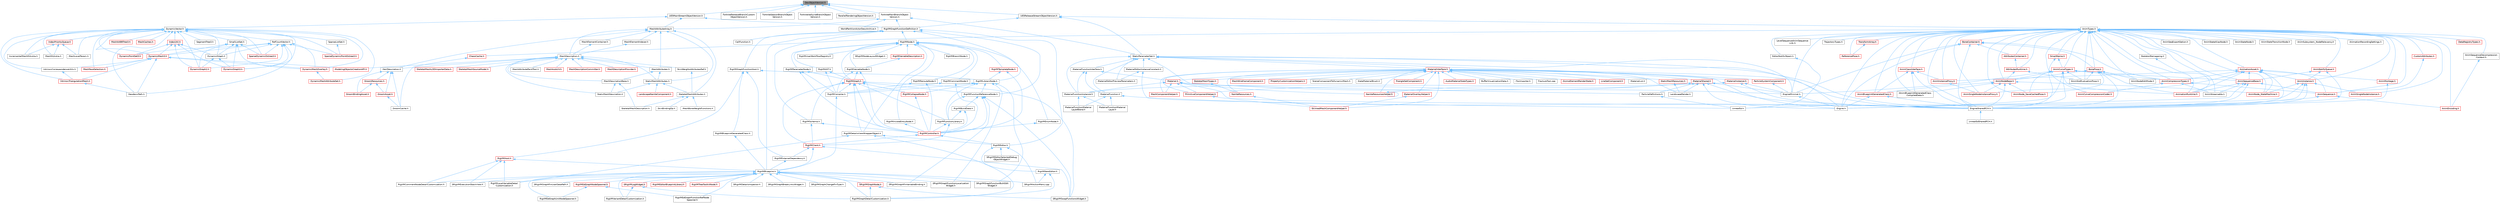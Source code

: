 digraph "DevObjectVersion.h"
{
 // INTERACTIVE_SVG=YES
 // LATEX_PDF_SIZE
  bgcolor="transparent";
  edge [fontname=Helvetica,fontsize=10,labelfontname=Helvetica,labelfontsize=10];
  node [fontname=Helvetica,fontsize=10,shape=box,height=0.2,width=0.4];
  Node1 [id="Node000001",label="DevObjectVersion.h",height=0.2,width=0.4,color="gray40", fillcolor="grey60", style="filled", fontcolor="black",tooltip=" "];
  Node1 -> Node2 [id="edge1_Node000001_Node000002",dir="back",color="steelblue1",style="solid",tooltip=" "];
  Node2 [id="Node000002",label="FortniteMainBranchObject\lVersion.h",height=0.2,width=0.4,color="grey40", fillcolor="white", style="filled",URL="$d7/ded/FortniteMainBranchObjectVersion_8h.html",tooltip=" "];
  Node2 -> Node3 [id="edge2_Node000002_Node000003",dir="back",color="steelblue1",style="solid",tooltip=" "];
  Node3 [id="Node000003",label="MeshAttributeArray.h",height=0.2,width=0.4,color="grey40", fillcolor="white", style="filled",URL="$dd/dcf/MeshAttributeArray_8h.html",tooltip=" "];
  Node3 -> Node4 [id="edge3_Node000003_Node000004",dir="back",color="steelblue1",style="solid",tooltip=" "];
  Node4 [id="Node000004",label="HairDescription.h",height=0.2,width=0.4,color="grey40", fillcolor="white", style="filled",URL="$df/d27/HairDescription_8h.html",tooltip=" "];
  Node4 -> Node5 [id="edge4_Node000004_Node000005",dir="back",color="steelblue1",style="solid",tooltip=" "];
  Node5 [id="Node000005",label="GroomAsset.h",height=0.2,width=0.4,color="red", fillcolor="#FFF0F0", style="filled",URL="$d8/df1/GroomAsset_8h.html",tooltip=" "];
  Node5 -> Node6 [id="edge5_Node000005_Node000006",dir="back",color="steelblue1",style="solid",tooltip=" "];
  Node6 [id="Node000006",label="GroomCache.h",height=0.2,width=0.4,color="grey40", fillcolor="white", style="filled",URL="$d7/d6e/GroomCache_8h.html",tooltip=" "];
  Node4 -> Node12 [id="edge6_Node000004_Node000012",dir="back",color="steelblue1",style="solid",tooltip=" "];
  Node12 [id="Node000012",label="GroomBindingAsset.h",height=0.2,width=0.4,color="red", fillcolor="#FFF0F0", style="filled",URL="$de/d26/GroomBindingAsset_8h.html",tooltip=" "];
  Node4 -> Node6 [id="edge7_Node000004_Node000006",dir="back",color="steelblue1",style="solid",tooltip=" "];
  Node4 -> Node16 [id="edge8_Node000004_Node000016",dir="back",color="steelblue1",style="solid",tooltip=" "];
  Node16 [id="Node000016",label="GroomResources.h",height=0.2,width=0.4,color="red", fillcolor="#FFF0F0", style="filled",URL="$d0/d70/GroomResources_8h.html",tooltip=" "];
  Node16 -> Node5 [id="edge9_Node000016_Node000005",dir="back",color="steelblue1",style="solid",tooltip=" "];
  Node16 -> Node12 [id="edge10_Node000016_Node000012",dir="back",color="steelblue1",style="solid",tooltip=" "];
  Node3 -> Node18 [id="edge11_Node000003_Node000018",dir="back",color="steelblue1",style="solid",tooltip=" "];
  Node18 [id="Node000018",label="MeshAttributes.h",height=0.2,width=0.4,color="grey40", fillcolor="white", style="filled",URL="$d8/d64/MeshAttributes_8h.html",tooltip=" "];
  Node18 -> Node19 [id="edge12_Node000018_Node000019",dir="back",color="steelblue1",style="solid",tooltip=" "];
  Node19 [id="Node000019",label="MeshDescriptionBase.h",height=0.2,width=0.4,color="grey40", fillcolor="white", style="filled",URL="$d3/d3c/MeshDescriptionBase_8h.html",tooltip=" "];
  Node19 -> Node20 [id="edge13_Node000019_Node000020",dir="back",color="steelblue1",style="solid",tooltip=" "];
  Node20 [id="Node000020",label="SkeletalMeshDescription.h",height=0.2,width=0.4,color="grey40", fillcolor="white", style="filled",URL="$d3/d6a/SkeletalMeshDescription_8h.html",tooltip=" "];
  Node19 -> Node21 [id="edge14_Node000019_Node000021",dir="back",color="steelblue1",style="solid",tooltip=" "];
  Node21 [id="Node000021",label="StaticMeshDescription.h",height=0.2,width=0.4,color="grey40", fillcolor="white", style="filled",URL="$d5/d71/StaticMeshDescription_8h.html",tooltip=" "];
  Node18 -> Node22 [id="edge15_Node000018_Node000022",dir="back",color="steelblue1",style="solid",tooltip=" "];
  Node22 [id="Node000022",label="StaticMeshAttributes.h",height=0.2,width=0.4,color="grey40", fillcolor="white", style="filled",URL="$dd/db4/StaticMeshAttributes_8h.html",tooltip=" "];
  Node22 -> Node23 [id="edge16_Node000022_Node000023",dir="back",color="steelblue1",style="solid",tooltip=" "];
  Node23 [id="Node000023",label="LandscapeNaniteComponent.h",height=0.2,width=0.4,color="red", fillcolor="#FFF0F0", style="filled",URL="$d0/de5/LandscapeNaniteComponent_8h.html",tooltip=" "];
  Node22 -> Node34 [id="edge17_Node000022_Node000034",dir="back",color="steelblue1",style="solid",tooltip=" "];
  Node34 [id="Node000034",label="SkeletalMeshAttributes.h",height=0.2,width=0.4,color="grey40", fillcolor="white", style="filled",URL="$df/d3f/SkeletalMeshAttributes_8h.html",tooltip=" "];
  Node34 -> Node35 [id="edge18_Node000034_Node000035",dir="back",color="steelblue1",style="solid",tooltip=" "];
  Node35 [id="Node000035",label="MeshBoneWeightFunctions.h",height=0.2,width=0.4,color="grey40", fillcolor="white", style="filled",URL="$db/df8/MeshBoneWeightFunctions_8h.html",tooltip=" "];
  Node34 -> Node20 [id="edge19_Node000034_Node000020",dir="back",color="steelblue1",style="solid",tooltip=" "];
  Node34 -> Node36 [id="edge20_Node000034_Node000036",dir="back",color="steelblue1",style="solid",tooltip=" "];
  Node36 [id="Node000036",label="SkinBindingOp.h",height=0.2,width=0.4,color="grey40", fillcolor="white", style="filled",URL="$d0/df0/SkinBindingOp_8h.html",tooltip=" "];
  Node22 -> Node21 [id="edge21_Node000022_Node000021",dir="back",color="steelblue1",style="solid",tooltip=" "];
  Node3 -> Node37 [id="edge22_Node000003_Node000037",dir="back",color="steelblue1",style="solid",tooltip=" "];
  Node37 [id="Node000037",label="MeshDescription.h",height=0.2,width=0.4,color="grey40", fillcolor="white", style="filled",URL="$d5/d91/MeshDescription_8h.html",tooltip=" "];
  Node37 -> Node4 [id="edge23_Node000037_Node000004",dir="back",color="steelblue1",style="solid",tooltip=" "];
  Node37 -> Node38 [id="edge24_Node000037_Node000038",dir="back",color="steelblue1",style="solid",tooltip=" "];
  Node38 [id="Node000038",label="MeshAttributePaintTool.h",height=0.2,width=0.4,color="grey40", fillcolor="white", style="filled",URL="$d3/d29/MeshAttributePaintTool_8h.html",tooltip=" "];
  Node37 -> Node18 [id="edge25_Node000037_Node000018",dir="back",color="steelblue1",style="solid",tooltip=" "];
  Node37 -> Node39 [id="edge26_Node000037_Node000039",dir="back",color="steelblue1",style="solid",tooltip=" "];
  Node39 [id="Node000039",label="MeshAutoUV.h",height=0.2,width=0.4,color="red", fillcolor="#FFF0F0", style="filled",URL="$d4/db4/MeshAutoUV_8h.html",tooltip=" "];
  Node37 -> Node19 [id="edge27_Node000037_Node000019",dir="back",color="steelblue1",style="solid",tooltip=" "];
  Node37 -> Node41 [id="edge28_Node000037_Node000041",dir="back",color="steelblue1",style="solid",tooltip=" "];
  Node41 [id="Node000041",label="MeshDescriptionCommitter.h",height=0.2,width=0.4,color="red", fillcolor="#FFF0F0", style="filled",URL="$d0/dae/MeshDescriptionCommitter_8h.html",tooltip=" "];
  Node37 -> Node44 [id="edge29_Node000037_Node000044",dir="back",color="steelblue1",style="solid",tooltip=" "];
  Node44 [id="Node000044",label="MeshDescriptionProvider.h",height=0.2,width=0.4,color="red", fillcolor="#FFF0F0", style="filled",URL="$da/db2/MeshDescriptionProvider_8h.html",tooltip=" "];
  Node37 -> Node45 [id="edge30_Node000037_Node000045",dir="back",color="steelblue1",style="solid",tooltip=" "];
  Node45 [id="Node000045",label="ModelingObjectsCreationAPI.h",height=0.2,width=0.4,color="red", fillcolor="#FFF0F0", style="filled",URL="$df/d4c/ModelingObjectsCreationAPI_8h.html",tooltip=" "];
  Node37 -> Node68 [id="edge31_Node000037_Node000068",dir="back",color="steelblue1",style="solid",tooltip=" "];
  Node68 [id="Node000068",label="SkeletalMeshLODImporterData.h",height=0.2,width=0.4,color="red", fillcolor="#FFF0F0", style="filled",URL="$de/dc6/SkeletalMeshLODImporterData_8h.html",tooltip=" "];
  Node37 -> Node72 [id="edge32_Node000037_Node000072",dir="back",color="steelblue1",style="solid",tooltip=" "];
  Node72 [id="Node000072",label="SkeletalMeshSourceModel.h",height=0.2,width=0.4,color="red", fillcolor="#FFF0F0", style="filled",URL="$d0/dc6/SkeletalMeshSourceModel_8h.html",tooltip=" "];
  Node37 -> Node105 [id="edge33_Node000037_Node000105",dir="back",color="steelblue1",style="solid",tooltip=" "];
  Node105 [id="Node000105",label="SkinWeightsAttributesRef.h",height=0.2,width=0.4,color="grey40", fillcolor="white", style="filled",URL="$d8/dc2/SkinWeightsAttributesRef_8h.html",tooltip=" "];
  Node105 -> Node34 [id="edge34_Node000105_Node000034",dir="back",color="steelblue1",style="solid",tooltip=" "];
  Node37 -> Node22 [id="edge35_Node000037_Node000022",dir="back",color="steelblue1",style="solid",tooltip=" "];
  Node37 -> Node21 [id="edge36_Node000037_Node000021",dir="back",color="steelblue1",style="solid",tooltip=" "];
  Node3 -> Node106 [id="edge37_Node000003_Node000106",dir="back",color="steelblue1",style="solid",tooltip=" "];
  Node106 [id="Node000106",label="MeshElementContainer.h",height=0.2,width=0.4,color="grey40", fillcolor="white", style="filled",URL="$d1/dfa/MeshElementContainer_8h.html",tooltip=" "];
  Node106 -> Node37 [id="edge38_Node000106_Node000037",dir="back",color="steelblue1",style="solid",tooltip=" "];
  Node3 -> Node107 [id="edge39_Node000003_Node000107",dir="back",color="steelblue1",style="solid",tooltip=" "];
  Node107 [id="Node000107",label="MeshElementIndexer.h",height=0.2,width=0.4,color="grey40", fillcolor="white", style="filled",URL="$db/d4c/MeshElementIndexer_8h.html",tooltip=" "];
  Node107 -> Node37 [id="edge40_Node000107_Node000037",dir="back",color="steelblue1",style="solid",tooltip=" "];
  Node3 -> Node34 [id="edge41_Node000003_Node000034",dir="back",color="steelblue1",style="solid",tooltip=" "];
  Node3 -> Node22 [id="edge42_Node000003_Node000022",dir="back",color="steelblue1",style="solid",tooltip=" "];
  Node2 -> Node108 [id="edge43_Node000002_Node000108",dir="back",color="steelblue1",style="solid",tooltip=" "];
  Node108 [id="Node000108",label="RigVMGraphFunctionDefinition.h",height=0.2,width=0.4,color="grey40", fillcolor="white", style="filled",URL="$d1/db1/RigVMGraphFunctionDefinition_8h.html",tooltip=" "];
  Node108 -> Node109 [id="edge44_Node000108_Node000109",dir="back",color="steelblue1",style="solid",tooltip=" "];
  Node109 [id="Node000109",label="CallFunction.h",height=0.2,width=0.4,color="grey40", fillcolor="white", style="filled",URL="$d0/dcd/CallFunction_8h.html",tooltip=" "];
  Node108 -> Node110 [id="edge45_Node000108_Node000110",dir="back",color="steelblue1",style="solid",tooltip=" "];
  Node110 [id="Node000110",label="RigVMBlueprint.h",height=0.2,width=0.4,color="grey40", fillcolor="white", style="filled",URL="$df/d44/RigVMBlueprint_8h.html",tooltip=" "];
  Node110 -> Node111 [id="edge46_Node000110_Node000111",dir="back",color="steelblue1",style="solid",tooltip=" "];
  Node111 [id="Node000111",label="RigVMCommentNodeDetailCustomization.h",height=0.2,width=0.4,color="grey40", fillcolor="white", style="filled",URL="$de/ddb/RigVMCommentNodeDetailCustomization_8h.html",tooltip=" "];
  Node110 -> Node112 [id="edge47_Node000110_Node000112",dir="back",color="steelblue1",style="solid",tooltip=" "];
  Node112 [id="Node000112",label="RigVMEdGraphFunctionRefNode\lSpawner.h",height=0.2,width=0.4,color="grey40", fillcolor="white", style="filled",URL="$d3/d16/RigVMEdGraphFunctionRefNodeSpawner_8h.html",tooltip=" "];
  Node110 -> Node113 [id="edge48_Node000110_Node000113",dir="back",color="steelblue1",style="solid",tooltip=" "];
  Node113 [id="Node000113",label="RigVMEdGraphNodeSpawner.h",height=0.2,width=0.4,color="red", fillcolor="#FFF0F0", style="filled",URL="$d4/d8b/RigVMEdGraphNodeSpawner_8h.html",tooltip=" "];
  Node113 -> Node112 [id="edge49_Node000113_Node000112",dir="back",color="steelblue1",style="solid",tooltip=" "];
  Node113 -> Node117 [id="edge50_Node000113_Node000117",dir="back",color="steelblue1",style="solid",tooltip=" "];
  Node117 [id="Node000117",label="RigVMEdGraphUnitNodeSpawner.h",height=0.2,width=0.4,color="grey40", fillcolor="white", style="filled",URL="$d3/d6b/RigVMEdGraphUnitNodeSpawner_8h.html",tooltip=" "];
  Node110 -> Node117 [id="edge51_Node000110_Node000117",dir="back",color="steelblue1",style="solid",tooltip=" "];
  Node110 -> Node119 [id="edge52_Node000110_Node000119",dir="back",color="steelblue1",style="solid",tooltip=" "];
  Node119 [id="Node000119",label="RigVMEditorBlueprintLibrary.h",height=0.2,width=0.4,color="red", fillcolor="#FFF0F0", style="filled",URL="$d9/d31/RigVMEditorBlueprintLibrary_8h.html",tooltip=" "];
  Node110 -> Node121 [id="edge53_Node000110_Node000121",dir="back",color="steelblue1",style="solid",tooltip=" "];
  Node121 [id="Node000121",label="RigVMGraphDetailCustomization.h",height=0.2,width=0.4,color="grey40", fillcolor="white", style="filled",URL="$da/d8c/RigVMGraphDetailCustomization_8h.html",tooltip=" "];
  Node110 -> Node122 [id="edge54_Node000110_Node000122",dir="back",color="steelblue1",style="solid",tooltip=" "];
  Node122 [id="Node000122",label="RigVMLocalVariableDetail\lCustomization.h",height=0.2,width=0.4,color="grey40", fillcolor="white", style="filled",URL="$de/de8/RigVMLocalVariableDetailCustomization_8h.html",tooltip=" "];
  Node110 -> Node123 [id="edge55_Node000110_Node000123",dir="back",color="steelblue1",style="solid",tooltip=" "];
  Node123 [id="Node000123",label="RigVMTreeToolkitNode.h",height=0.2,width=0.4,color="red", fillcolor="#FFF0F0", style="filled",URL="$dc/d84/RigVMTreeToolkitNode_8h.html",tooltip=" "];
  Node110 -> Node128 [id="edge56_Node000110_Node000128",dir="back",color="steelblue1",style="solid",tooltip=" "];
  Node128 [id="Node000128",label="RigVMVariantDetailCustomization.h",height=0.2,width=0.4,color="grey40", fillcolor="white", style="filled",URL="$d2/db8/RigVMVariantDetailCustomization_8h.html",tooltip=" "];
  Node110 -> Node129 [id="edge57_Node000110_Node000129",dir="back",color="steelblue1",style="solid",tooltip=" "];
  Node129 [id="Node000129",label="SRigVMActionMenu.cpp",height=0.2,width=0.4,color="grey40", fillcolor="white", style="filled",URL="$dc/d4c/SRigVMActionMenu_8cpp.html",tooltip=" "];
  Node110 -> Node130 [id="edge58_Node000110_Node000130",dir="back",color="steelblue1",style="solid",tooltip=" "];
  Node130 [id="Node000130",label="SRigVMDetailsInspector.h",height=0.2,width=0.4,color="grey40", fillcolor="white", style="filled",URL="$df/dfb/SRigVMDetailsInspector_8h.html",tooltip=" "];
  Node110 -> Node131 [id="edge59_Node000110_Node000131",dir="back",color="steelblue1",style="solid",tooltip=" "];
  Node131 [id="Node000131",label="SRigVMExecutionStackView.h",height=0.2,width=0.4,color="grey40", fillcolor="white", style="filled",URL="$d9/d2b/SRigVMExecutionStackView_8h.html",tooltip=" "];
  Node110 -> Node132 [id="edge60_Node000110_Node000132",dir="back",color="steelblue1",style="solid",tooltip=" "];
  Node132 [id="Node000132",label="SRigVMGraphBreakLinksWidget.h",height=0.2,width=0.4,color="grey40", fillcolor="white", style="filled",URL="$d8/d4a/SRigVMGraphBreakLinksWidget_8h.html",tooltip=" "];
  Node110 -> Node133 [id="edge61_Node000110_Node000133",dir="back",color="steelblue1",style="solid",tooltip=" "];
  Node133 [id="Node000133",label="SRigVMGraphChangePinType.h",height=0.2,width=0.4,color="grey40", fillcolor="white", style="filled",URL="$d4/da7/SRigVMGraphChangePinType_8h.html",tooltip=" "];
  Node110 -> Node134 [id="edge62_Node000110_Node000134",dir="back",color="steelblue1",style="solid",tooltip=" "];
  Node134 [id="Node000134",label="SRigVMGraphFunctionBulkEdit\lWidget.h",height=0.2,width=0.4,color="grey40", fillcolor="white", style="filled",URL="$db/dbf/SRigVMGraphFunctionBulkEditWidget_8h.html",tooltip=" "];
  Node110 -> Node135 [id="edge63_Node000110_Node000135",dir="back",color="steelblue1",style="solid",tooltip=" "];
  Node135 [id="Node000135",label="SRigVMGraphFunctionLocalization\lWidget.h",height=0.2,width=0.4,color="grey40", fillcolor="white", style="filled",URL="$dd/d59/SRigVMGraphFunctionLocalizationWidget_8h.html",tooltip=" "];
  Node110 -> Node136 [id="edge64_Node000110_Node000136",dir="back",color="steelblue1",style="solid",tooltip=" "];
  Node136 [id="Node000136",label="SRigVMGraphNode.h",height=0.2,width=0.4,color="red", fillcolor="#FFF0F0", style="filled",URL="$d0/d1e/SRigVMGraphNode_8h.html",tooltip=" "];
  Node136 -> Node121 [id="edge65_Node000136_Node000121",dir="back",color="steelblue1",style="solid",tooltip=" "];
  Node136 -> Node127 [id="edge66_Node000136_Node000127",dir="back",color="steelblue1",style="solid",tooltip=" "];
  Node127 [id="Node000127",label="SRigVMSwapFunctionsWidget.h",height=0.2,width=0.4,color="grey40", fillcolor="white", style="filled",URL="$d0/da2/SRigVMSwapFunctionsWidget_8h.html",tooltip=" "];
  Node110 -> Node138 [id="edge67_Node000110_Node000138",dir="back",color="steelblue1",style="solid",tooltip=" "];
  Node138 [id="Node000138",label="SRigVMGraphPinUserDataPath.h",height=0.2,width=0.4,color="grey40", fillcolor="white", style="filled",URL="$d5/d31/SRigVMGraphPinUserDataPath_8h.html",tooltip=" "];
  Node110 -> Node139 [id="edge68_Node000110_Node000139",dir="back",color="steelblue1",style="solid",tooltip=" "];
  Node139 [id="Node000139",label="SRigVMGraphPinVariableBinding.h",height=0.2,width=0.4,color="grey40", fillcolor="white", style="filled",URL="$db/dca/SRigVMGraphPinVariableBinding_8h.html",tooltip=" "];
  Node110 -> Node140 [id="edge69_Node000110_Node000140",dir="back",color="steelblue1",style="solid",tooltip=" "];
  Node140 [id="Node000140",label="SRigVMLogWidget.h",height=0.2,width=0.4,color="red", fillcolor="#FFF0F0", style="filled",URL="$d9/dab/SRigVMLogWidget_8h.html",tooltip=" "];
  Node140 -> Node121 [id="edge70_Node000140_Node000121",dir="back",color="steelblue1",style="solid",tooltip=" "];
  Node140 -> Node128 [id="edge71_Node000140_Node000128",dir="back",color="steelblue1",style="solid",tooltip=" "];
  Node108 -> Node142 [id="edge72_Node000108_Node000142",dir="back",color="steelblue1",style="solid",tooltip=" "];
  Node142 [id="Node000142",label="RigVMEditor.h",height=0.2,width=0.4,color="grey40", fillcolor="white", style="filled",URL="$d3/d13/RigVMEditor_8h.html",tooltip=" "];
  Node142 -> Node143 [id="edge73_Node000142_Node000143",dir="back",color="steelblue1",style="solid",tooltip=" "];
  Node143 [id="Node000143",label="RigVMNewEditor.h",height=0.2,width=0.4,color="grey40", fillcolor="white", style="filled",URL="$df/dd1/RigVMNewEditor_8h.html",tooltip=" "];
  Node143 -> Node121 [id="edge74_Node000143_Node000121",dir="back",color="steelblue1",style="solid",tooltip=" "];
  Node143 -> Node129 [id="edge75_Node000143_Node000129",dir="back",color="steelblue1",style="solid",tooltip=" "];
  Node142 -> Node129 [id="edge76_Node000142_Node000129",dir="back",color="steelblue1",style="solid",tooltip=" "];
  Node142 -> Node144 [id="edge77_Node000142_Node000144",dir="back",color="steelblue1",style="solid",tooltip=" "];
  Node144 [id="Node000144",label="SRigVMEditorSelectedDebug\lObjectWidget.h",height=0.2,width=0.4,color="grey40", fillcolor="white", style="filled",URL="$d9/dcd/SRigVMEditorSelectedDebugObjectWidget_8h.html",tooltip=" "];
  Node108 -> Node145 [id="edge78_Node000108_Node000145",dir="back",color="steelblue1",style="solid",tooltip=" "];
  Node145 [id="Node000145",label="RigVMFunctionReferenceNode.h",height=0.2,width=0.4,color="grey40", fillcolor="white", style="filled",URL="$d8/dae/RigVMFunctionReferenceNode_8h.html",tooltip=" "];
  Node145 -> Node146 [id="edge79_Node000145_Node000146",dir="back",color="steelblue1",style="solid",tooltip=" "];
  Node146 [id="Node000146",label="RigVMBuildData.h",height=0.2,width=0.4,color="grey40", fillcolor="white", style="filled",URL="$df/d5a/RigVMBuildData_8h.html",tooltip=" "];
  Node146 -> Node147 [id="edge80_Node000146_Node000147",dir="back",color="steelblue1",style="solid",tooltip=" "];
  Node147 [id="Node000147",label="RigVMController.h",height=0.2,width=0.4,color="red", fillcolor="#FFF0F0", style="filled",URL="$da/d1e/RigVMController_8h.html",tooltip=" "];
  Node147 -> Node148 [id="edge81_Node000147_Node000148",dir="back",color="steelblue1",style="solid",tooltip=" "];
  Node148 [id="Node000148",label="RigVMClient.h",height=0.2,width=0.4,color="red", fillcolor="#FFF0F0", style="filled",URL="$db/d93/RigVMClient_8h.html",tooltip=" "];
  Node148 -> Node110 [id="edge82_Node000148_Node000110",dir="back",color="steelblue1",style="solid",tooltip=" "];
  Node148 -> Node153 [id="edge83_Node000148_Node000153",dir="back",color="steelblue1",style="solid",tooltip=" "];
  Node153 [id="Node000153",label="RigVMExternalDependency.h",height=0.2,width=0.4,color="grey40", fillcolor="white", style="filled",URL="$d2/d83/RigVMExternalDependency_8h.html",tooltip=" "];
  Node153 -> Node110 [id="edge84_Node000153_Node000110",dir="back",color="steelblue1",style="solid",tooltip=" "];
  Node148 -> Node127 [id="edge85_Node000148_Node000127",dir="back",color="steelblue1",style="solid",tooltip=" "];
  Node147 -> Node142 [id="edge86_Node000147_Node000142",dir="back",color="steelblue1",style="solid",tooltip=" "];
  Node146 -> Node155 [id="edge87_Node000146_Node000155",dir="back",color="steelblue1",style="solid",tooltip=" "];
  Node155 [id="Node000155",label="RigVMFunctionLibrary.h",height=0.2,width=0.4,color="grey40", fillcolor="white", style="filled",URL="$da/d39/RigVMFunctionLibrary_8h.html",tooltip=" "];
  Node155 -> Node148 [id="edge88_Node000155_Node000148",dir="back",color="steelblue1",style="solid",tooltip=" "];
  Node155 -> Node147 [id="edge89_Node000155_Node000147",dir="back",color="steelblue1",style="solid",tooltip=" "];
  Node145 -> Node147 [id="edge90_Node000145_Node000147",dir="back",color="steelblue1",style="solid",tooltip=" "];
  Node145 -> Node155 [id="edge91_Node000145_Node000155",dir="back",color="steelblue1",style="solid",tooltip=" "];
  Node145 -> Node139 [id="edge92_Node000145_Node000139",dir="back",color="steelblue1",style="solid",tooltip=" "];
  Node145 -> Node127 [id="edge93_Node000145_Node000127",dir="back",color="steelblue1",style="solid",tooltip=" "];
  Node108 -> Node156 [id="edge94_Node000108_Node000156",dir="back",color="steelblue1",style="solid",tooltip=" "];
  Node156 [id="Node000156",label="RigVMGraphFunctionHost.h",height=0.2,width=0.4,color="grey40", fillcolor="white", style="filled",URL="$d9/dd3/RigVMGraphFunctionHost_8h.html",tooltip=" "];
  Node156 -> Node157 [id="edge95_Node000156_Node000157",dir="back",color="steelblue1",style="solid",tooltip=" "];
  Node157 [id="Node000157",label="RigVMBlueprintGeneratedClass.h",height=0.2,width=0.4,color="grey40", fillcolor="white", style="filled",URL="$d4/dec/RigVMBlueprintGeneratedClass_8h.html",tooltip=" "];
  Node157 -> Node110 [id="edge96_Node000157_Node000110",dir="back",color="steelblue1",style="solid",tooltip=" "];
  Node156 -> Node153 [id="edge97_Node000156_Node000153",dir="back",color="steelblue1",style="solid",tooltip=" "];
  Node156 -> Node158 [id="edge98_Node000156_Node000158",dir="back",color="steelblue1",style="solid",tooltip=" "];
  Node158 [id="Node000158",label="RigVMHost.h",height=0.2,width=0.4,color="red", fillcolor="#FFF0F0", style="filled",URL="$d5/d04/RigVMHost_8h.html",tooltip=" "];
  Node158 -> Node110 [id="edge99_Node000158_Node000110",dir="back",color="steelblue1",style="solid",tooltip=" "];
  Node158 -> Node111 [id="edge100_Node000158_Node000111",dir="back",color="steelblue1",style="solid",tooltip=" "];
  Node158 -> Node122 [id="edge101_Node000158_Node000122",dir="back",color="steelblue1",style="solid",tooltip=" "];
  Node158 -> Node131 [id="edge102_Node000158_Node000131",dir="back",color="steelblue1",style="solid",tooltip=" "];
  Node156 -> Node205 [id="edge103_Node000156_Node000205",dir="back",color="steelblue1",style="solid",tooltip=" "];
  Node205 [id="Node000205",label="RigVMLibraryNode.h",height=0.2,width=0.4,color="grey40", fillcolor="white", style="filled",URL="$d5/dfd/RigVMLibraryNode_8h.html",tooltip=" "];
  Node205 -> Node206 [id="edge104_Node000205_Node000206",dir="back",color="steelblue1",style="solid",tooltip=" "];
  Node206 [id="Node000206",label="RigVMCollapseNode.h",height=0.2,width=0.4,color="red", fillcolor="#FFF0F0", style="filled",URL="$d1/d95/RigVMCollapseNode_8h.html",tooltip=" "];
  Node206 -> Node147 [id="edge105_Node000206_Node000147",dir="back",color="steelblue1",style="solid",tooltip=" "];
  Node205 -> Node208 [id="edge106_Node000205_Node000208",dir="back",color="steelblue1",style="solid",tooltip=" "];
  Node208 [id="Node000208",label="RigVMCompiler.h",height=0.2,width=0.4,color="grey40", fillcolor="white", style="filled",URL="$d7/d63/RigVMCompiler_8h.html",tooltip=" "];
  Node208 -> Node110 [id="edge107_Node000208_Node000110",dir="back",color="steelblue1",style="solid",tooltip=" "];
  Node205 -> Node155 [id="edge108_Node000205_Node000155",dir="back",color="steelblue1",style="solid",tooltip=" "];
  Node205 -> Node145 [id="edge109_Node000205_Node000145",dir="back",color="steelblue1",style="solid",tooltip=" "];
  Node205 -> Node134 [id="edge110_Node000205_Node000134",dir="back",color="steelblue1",style="solid",tooltip=" "];
  Node205 -> Node135 [id="edge111_Node000205_Node000135",dir="back",color="steelblue1",style="solid",tooltip=" "];
  Node108 -> Node205 [id="edge112_Node000108_Node000205",dir="back",color="steelblue1",style="solid",tooltip=" "];
  Node108 -> Node209 [id="edge113_Node000108_Node000209",dir="back",color="steelblue1",style="solid",tooltip=" "];
  Node209 [id="Node000209",label="RigVMNode.h",height=0.2,width=0.4,color="grey40", fillcolor="white", style="filled",URL="$df/d31/RigVMNode_8h.html",tooltip=" "];
  Node209 -> Node210 [id="edge114_Node000209_Node000210",dir="back",color="steelblue1",style="solid",tooltip=" "];
  Node210 [id="Node000210",label="RigVMAST.h",height=0.2,width=0.4,color="grey40", fillcolor="white", style="filled",URL="$d9/d6d/RigVMAST_8h.html",tooltip=" "];
  Node210 -> Node208 [id="edge115_Node000210_Node000208",dir="back",color="steelblue1",style="solid",tooltip=" "];
  Node210 -> Node211 [id="edge116_Node000210_Node000211",dir="back",color="steelblue1",style="solid",tooltip=" "];
  Node211 [id="Node000211",label="RigVMGraph.h",height=0.2,width=0.4,color="red", fillcolor="#FFF0F0", style="filled",URL="$d7/dfd/RigVMGraph_8h.html",tooltip=" "];
  Node211 -> Node148 [id="edge117_Node000211_Node000148",dir="back",color="steelblue1",style="solid",tooltip=" "];
  Node211 -> Node206 [id="edge118_Node000211_Node000206",dir="back",color="steelblue1",style="solid",tooltip=" "];
  Node211 -> Node208 [id="edge119_Node000211_Node000208",dir="back",color="steelblue1",style="solid",tooltip=" "];
  Node211 -> Node147 [id="edge120_Node000211_Node000147",dir="back",color="steelblue1",style="solid",tooltip=" "];
  Node211 -> Node213 [id="edge121_Node000211_Node000213",dir="back",color="steelblue1",style="solid",tooltip=" "];
  Node213 [id="Node000213",label="RigVMDetailsViewWrapperObject.h",height=0.2,width=0.4,color="grey40", fillcolor="white", style="filled",URL="$dd/d41/RigVMDetailsViewWrapperObject_8h.html",tooltip=" "];
  Node213 -> Node142 [id="edge122_Node000213_Node000142",dir="back",color="steelblue1",style="solid",tooltip=" "];
  Node213 -> Node121 [id="edge123_Node000213_Node000121",dir="back",color="steelblue1",style="solid",tooltip=" "];
  Node213 -> Node122 [id="edge124_Node000213_Node000122",dir="back",color="steelblue1",style="solid",tooltip=" "];
  Node211 -> Node155 [id="edge125_Node000211_Node000155",dir="back",color="steelblue1",style="solid",tooltip=" "];
  Node211 -> Node145 [id="edge126_Node000211_Node000145",dir="back",color="steelblue1",style="solid",tooltip=" "];
  Node211 -> Node216 [id="edge127_Node000211_Node000216",dir="back",color="steelblue1",style="solid",tooltip=" "];
  Node216 [id="Node000216",label="RigVMSchema.h",height=0.2,width=0.4,color="grey40", fillcolor="white", style="filled",URL="$d7/dc2/RigVMSchema_8h.html",tooltip=" "];
  Node216 -> Node148 [id="edge128_Node000216_Node000148",dir="back",color="steelblue1",style="solid",tooltip=" "];
  Node216 -> Node147 [id="edge129_Node000216_Node000147",dir="back",color="steelblue1",style="solid",tooltip=" "];
  Node211 -> Node127 [id="edge130_Node000211_Node000127",dir="back",color="steelblue1",style="solid",tooltip=" "];
  Node209 -> Node219 [id="edge131_Node000209_Node000219",dir="back",color="steelblue1",style="solid",tooltip=" "];
  Node219 [id="Node000219",label="RigVMBranchNode.h",height=0.2,width=0.4,color="grey40", fillcolor="white", style="filled",URL="$dc/d3b/RigVMBranchNode_8h.html",tooltip=" "];
  Node209 -> Node220 [id="edge132_Node000209_Node000220",dir="back",color="steelblue1",style="solid",tooltip=" "];
  Node220 [id="Node000220",label="RigVMCommentNode.h",height=0.2,width=0.4,color="grey40", fillcolor="white", style="filled",URL="$da/d66/RigVMCommentNode_8h.html",tooltip=" "];
  Node220 -> Node208 [id="edge133_Node000220_Node000208",dir="back",color="steelblue1",style="solid",tooltip=" "];
  Node220 -> Node147 [id="edge134_Node000220_Node000147",dir="back",color="steelblue1",style="solid",tooltip=" "];
  Node209 -> Node213 [id="edge135_Node000209_Node000213",dir="back",color="steelblue1",style="solid",tooltip=" "];
  Node209 -> Node221 [id="edge136_Node000209_Node000221",dir="back",color="steelblue1",style="solid",tooltip=" "];
  Node221 [id="Node000221",label="RigVMEnumNode.h",height=0.2,width=0.4,color="grey40", fillcolor="white", style="filled",URL="$d8/d16/RigVMEnumNode_8h.html",tooltip=" "];
  Node221 -> Node147 [id="edge137_Node000221_Node000147",dir="back",color="steelblue1",style="solid",tooltip=" "];
  Node209 -> Node211 [id="edge138_Node000209_Node000211",dir="back",color="steelblue1",style="solid",tooltip=" "];
  Node209 -> Node222 [id="edge139_Node000209_Node000222",dir="back",color="steelblue1",style="solid",tooltip=" "];
  Node222 [id="Node000222",label="RigVMInvokeEntryNode.h",height=0.2,width=0.4,color="grey40", fillcolor="white", style="filled",URL="$de/ddf/RigVMInvokeEntryNode_8h.html",tooltip=" "];
  Node222 -> Node147 [id="edge140_Node000222_Node000147",dir="back",color="steelblue1",style="solid",tooltip=" "];
  Node209 -> Node223 [id="edge141_Node000209_Node000223",dir="back",color="steelblue1",style="solid",tooltip=" "];
  Node223 [id="Node000223",label="RigVMParameterNode.h",height=0.2,width=0.4,color="grey40", fillcolor="white", style="filled",URL="$dd/dfd/RigVMParameterNode_8h.html",tooltip=" "];
  Node223 -> Node208 [id="edge142_Node000223_Node000208",dir="back",color="steelblue1",style="solid",tooltip=" "];
  Node223 -> Node147 [id="edge143_Node000223_Node000147",dir="back",color="steelblue1",style="solid",tooltip=" "];
  Node223 -> Node211 [id="edge144_Node000223_Node000211",dir="back",color="steelblue1",style="solid",tooltip=" "];
  Node209 -> Node224 [id="edge145_Node000209_Node000224",dir="back",color="steelblue1",style="solid",tooltip=" "];
  Node224 [id="Node000224",label="RigVMRerouteNode.h",height=0.2,width=0.4,color="grey40", fillcolor="white", style="filled",URL="$d7/dd8/RigVMRerouteNode_8h.html",tooltip=" "];
  Node224 -> Node208 [id="edge146_Node000224_Node000208",dir="back",color="steelblue1",style="solid",tooltip=" "];
  Node224 -> Node147 [id="edge147_Node000224_Node000147",dir="back",color="steelblue1",style="solid",tooltip=" "];
  Node209 -> Node225 [id="edge148_Node000209_Node000225",dir="back",color="steelblue1",style="solid",tooltip=" "];
  Node225 [id="Node000225",label="RigVMTemplateNode.h",height=0.2,width=0.4,color="red", fillcolor="#FFF0F0", style="filled",URL="$d3/d3f/RigVMTemplateNode_8h.html",tooltip=" "];
  Node225 -> Node147 [id="edge149_Node000225_Node000147",dir="back",color="steelblue1",style="solid",tooltip=" "];
  Node225 -> Node205 [id="edge150_Node000225_Node000205",dir="back",color="steelblue1",style="solid",tooltip=" "];
  Node209 -> Node234 [id="edge151_Node000209_Node000234",dir="back",color="steelblue1",style="solid",tooltip=" "];
  Node234 [id="Node000234",label="RigVMUserWorkflowRegistry.h",height=0.2,width=0.4,color="grey40", fillcolor="white", style="filled",URL="$da/d27/RigVMUserWorkflowRegistry_8h.html",tooltip=" "];
  Node209 -> Node235 [id="edge152_Node000209_Node000235",dir="back",color="steelblue1",style="solid",tooltip=" "];
  Node235 [id="Node000235",label="RigVMVariableDescription.h",height=0.2,width=0.4,color="red", fillcolor="#FFF0F0", style="filled",URL="$d8/dd8/RigVMVariableDescription_8h.html",tooltip=" "];
  Node235 -> Node236 [id="edge153_Node000235_Node000236",dir="back",color="steelblue1",style="solid",tooltip=" "];
  Node236 [id="Node000236",label="RigVMVariableNode.h",height=0.2,width=0.4,color="grey40", fillcolor="white", style="filled",URL="$d0/dc6/RigVMVariableNode_8h.html",tooltip=" "];
  Node236 -> Node208 [id="edge154_Node000236_Node000208",dir="back",color="steelblue1",style="solid",tooltip=" "];
  Node236 -> Node147 [id="edge155_Node000236_Node000147",dir="back",color="steelblue1",style="solid",tooltip=" "];
  Node236 -> Node211 [id="edge156_Node000236_Node000211",dir="back",color="steelblue1",style="solid",tooltip=" "];
  Node209 -> Node236 [id="edge157_Node000209_Node000236",dir="back",color="steelblue1",style="solid",tooltip=" "];
  Node209 -> Node237 [id="edge158_Node000209_Node000237",dir="back",color="steelblue1",style="solid",tooltip=" "];
  Node237 [id="Node000237",label="SRigVMNodeLayoutWidget.h",height=0.2,width=0.4,color="grey40", fillcolor="white", style="filled",URL="$dc/da9/SRigVMNodeLayoutWidget_8h.html",tooltip=" "];
  Node108 -> Node216 [id="edge159_Node000108_Node000216",dir="back",color="steelblue1",style="solid",tooltip=" "];
  Node2 -> Node238 [id="edge160_Node000002_Node000238",dir="back",color="steelblue1",style="solid",tooltip=" "];
  Node238 [id="Node000238",label="StaticParameterSet.h",height=0.2,width=0.4,color="grey40", fillcolor="white", style="filled",URL="$dd/d7e/StaticParameterSet_8h.html",tooltip=" "];
  Node238 -> Node81 [id="edge161_Node000238_Node000081",dir="back",color="steelblue1",style="solid",tooltip=" "];
  Node81 [id="Node000081",label="Engine.h",height=0.2,width=0.4,color="grey40", fillcolor="white", style="filled",URL="$d1/d34/Public_2Engine_8h.html",tooltip=" "];
  Node238 -> Node80 [id="edge162_Node000238_Node000080",dir="back",color="steelblue1",style="solid",tooltip=" "];
  Node80 [id="Node000080",label="EngineMinimal.h",height=0.2,width=0.4,color="grey40", fillcolor="white", style="filled",URL="$d0/d2c/EngineMinimal_8h.html",tooltip=" "];
  Node80 -> Node81 [id="edge163_Node000080_Node000081",dir="back",color="steelblue1",style="solid",tooltip=" "];
  Node238 -> Node82 [id="edge164_Node000238_Node000082",dir="back",color="steelblue1",style="solid",tooltip=" "];
  Node82 [id="Node000082",label="EngineSharedPCH.h",height=0.2,width=0.4,color="grey40", fillcolor="white", style="filled",URL="$dc/dbb/EngineSharedPCH_8h.html",tooltip=" "];
  Node82 -> Node83 [id="edge165_Node000082_Node000083",dir="back",color="steelblue1",style="solid",tooltip=" "];
  Node83 [id="Node000083",label="UnrealEdSharedPCH.h",height=0.2,width=0.4,color="grey40", fillcolor="white", style="filled",URL="$d1/de6/UnrealEdSharedPCH_8h.html",tooltip=" "];
  Node238 -> Node239 [id="edge166_Node000238_Node000239",dir="back",color="steelblue1",style="solid",tooltip=" "];
  Node239 [id="Node000239",label="MaterialEditorInstanceConstant.h",height=0.2,width=0.4,color="grey40", fillcolor="white", style="filled",URL="$d8/d4b/MaterialEditorInstanceConstant_8h.html",tooltip=" "];
  Node239 -> Node240 [id="edge167_Node000239_Node000240",dir="back",color="steelblue1",style="solid",tooltip=" "];
  Node240 [id="Node000240",label="MaterialEditorPreviewParameters.h",height=0.2,width=0.4,color="grey40", fillcolor="white", style="filled",URL="$db/dd5/MaterialEditorPreviewParameters_8h.html",tooltip=" "];
  Node239 -> Node79 [id="edge168_Node000239_Node000079",dir="back",color="steelblue1",style="solid",tooltip=" "];
  Node79 [id="Node000079",label="UnrealEd.h",height=0.2,width=0.4,color="grey40", fillcolor="white", style="filled",URL="$d2/d5f/UnrealEd_8h.html",tooltip=" "];
  Node238 -> Node240 [id="edge169_Node000238_Node000240",dir="back",color="steelblue1",style="solid",tooltip=" "];
  Node238 -> Node241 [id="edge170_Node000238_Node000241",dir="back",color="steelblue1",style="solid",tooltip=" "];
  Node241 [id="Node000241",label="MaterialFunction.h",height=0.2,width=0.4,color="grey40", fillcolor="white", style="filled",URL="$d7/dde/MaterialFunction_8h.html",tooltip=" "];
  Node241 -> Node82 [id="edge171_Node000241_Node000082",dir="back",color="steelblue1",style="solid",tooltip=" "];
  Node241 -> Node242 [id="edge172_Node000241_Node000242",dir="back",color="steelblue1",style="solid",tooltip=" "];
  Node242 [id="Node000242",label="MaterialFunctionMaterial\lLayer.h",height=0.2,width=0.4,color="grey40", fillcolor="white", style="filled",URL="$d5/db3/MaterialFunctionMaterialLayer_8h.html",tooltip=" "];
  Node241 -> Node243 [id="edge173_Node000241_Node000243",dir="back",color="steelblue1",style="solid",tooltip=" "];
  Node243 [id="Node000243",label="MaterialFunctionMaterial\lLayerBlend.h",height=0.2,width=0.4,color="grey40", fillcolor="white", style="filled",URL="$d9/d8a/MaterialFunctionMaterialLayerBlend_8h.html",tooltip=" "];
  Node238 -> Node244 [id="edge174_Node000238_Node000244",dir="back",color="steelblue1",style="solid",tooltip=" "];
  Node244 [id="Node000244",label="MaterialFunctionInstance.h",height=0.2,width=0.4,color="grey40", fillcolor="white", style="filled",URL="$dd/d09/MaterialFunctionInstance_8h.html",tooltip=" "];
  Node244 -> Node242 [id="edge175_Node000244_Node000242",dir="back",color="steelblue1",style="solid",tooltip=" "];
  Node244 -> Node243 [id="edge176_Node000244_Node000243",dir="back",color="steelblue1",style="solid",tooltip=" "];
  Node238 -> Node245 [id="edge177_Node000238_Node000245",dir="back",color="steelblue1",style="solid",tooltip=" "];
  Node245 [id="Node000245",label="MaterialFunctionInterface.h",height=0.2,width=0.4,color="grey40", fillcolor="white", style="filled",URL="$d7/d41/MaterialFunctionInterface_8h.html",tooltip=" "];
  Node245 -> Node246 [id="edge178_Node000245_Node000246",dir="back",color="steelblue1",style="solid",tooltip=" "];
  Node246 [id="Node000246",label="Material.h",height=0.2,width=0.4,color="red", fillcolor="#FFF0F0", style="filled",URL="$df/d12/Material_8h.html",tooltip=" "];
  Node246 -> Node80 [id="edge179_Node000246_Node000080",dir="back",color="steelblue1",style="solid",tooltip=" "];
  Node246 -> Node82 [id="edge180_Node000246_Node000082",dir="back",color="steelblue1",style="solid",tooltip=" "];
  Node246 -> Node244 [id="edge181_Node000246_Node000244",dir="back",color="steelblue1",style="solid",tooltip=" "];
  Node246 -> Node265 [id="edge182_Node000246_Node000265",dir="back",color="steelblue1",style="solid",tooltip=" "];
  Node265 [id="Node000265",label="MeshComponentHelper.h",height=0.2,width=0.4,color="red", fillcolor="#FFF0F0", style="filled",URL="$d3/de8/MeshComponentHelper_8h.html",tooltip=" "];
  Node246 -> Node267 [id="edge183_Node000246_Node000267",dir="back",color="steelblue1",style="solid",tooltip=" "];
  Node267 [id="Node000267",label="NaniteResourcesHelper.h",height=0.2,width=0.4,color="red", fillcolor="#FFF0F0", style="filled",URL="$dc/d48/NaniteResourcesHelper_8h.html",tooltip=" "];
  Node267 -> Node267 [id="edge184_Node000267_Node000267",dir="back",color="steelblue1",style="solid",tooltip=" "];
  Node246 -> Node269 [id="edge185_Node000246_Node000269",dir="back",color="steelblue1",style="solid",tooltip=" "];
  Node269 [id="Node000269",label="PrimitiveComponentHelper.h",height=0.2,width=0.4,color="red", fillcolor="#FFF0F0", style="filled",URL="$d1/d08/PrimitiveComponentHelper_8h.html",tooltip=" "];
  Node269 -> Node103 [id="edge186_Node000269_Node000103",dir="back",color="steelblue1",style="solid",tooltip=" "];
  Node103 [id="Node000103",label="SkinnedMeshComponentHelper.h",height=0.2,width=0.4,color="red", fillcolor="#FFF0F0", style="filled",URL="$db/d81/SkinnedMeshComponentHelper_8h.html",tooltip=" "];
  Node245 -> Node241 [id="edge187_Node000245_Node000241",dir="back",color="steelblue1",style="solid",tooltip=" "];
  Node245 -> Node244 [id="edge188_Node000245_Node000244",dir="back",color="steelblue1",style="solid",tooltip=" "];
  Node238 -> Node273 [id="edge189_Node000238_Node000273",dir="back",color="steelblue1",style="solid",tooltip=" "];
  Node273 [id="Node000273",label="MaterialInterface.h",height=0.2,width=0.4,color="red", fillcolor="#FFF0F0", style="filled",URL="$de/daa/MaterialInterface_8h.html",tooltip=" "];
  Node273 -> Node274 [id="edge190_Node000273_Node000274",dir="back",color="steelblue1",style="solid",tooltip=" "];
  Node274 [id="Node000274",label="AudioMaterialSlateTypes.h",height=0.2,width=0.4,color="red", fillcolor="#FFF0F0", style="filled",URL="$d3/d2d/AudioMaterialSlateTypes_8h.html",tooltip=" "];
  Node273 -> Node288 [id="edge191_Node000273_Node000288",dir="back",color="steelblue1",style="solid",tooltip=" "];
  Node288 [id="Node000288",label="BufferVisualizationData.h",height=0.2,width=0.4,color="grey40", fillcolor="white", style="filled",URL="$df/df1/BufferVisualizationData_8h.html",tooltip=" "];
  Node273 -> Node81 [id="edge192_Node000273_Node000081",dir="back",color="steelblue1",style="solid",tooltip=" "];
  Node273 -> Node82 [id="edge193_Node000273_Node000082",dir="back",color="steelblue1",style="solid",tooltip=" "];
  Node273 -> Node289 [id="edge194_Node000273_Node000289",dir="back",color="steelblue1",style="solid",tooltip=" "];
  Node289 [id="Node000289",label="FbxImporter.h",height=0.2,width=0.4,color="grey40", fillcolor="white", style="filled",URL="$d4/dfb/FbxImporter_8h.html",tooltip=" "];
  Node273 -> Node290 [id="edge195_Node000273_Node000290",dir="back",color="steelblue1",style="solid",tooltip=" "];
  Node290 [id="Node000290",label="FractureTool.cpp",height=0.2,width=0.4,color="grey40", fillcolor="white", style="filled",URL="$dc/d9a/FractureTool_8cpp.html",tooltip=" "];
  Node273 -> Node291 [id="edge196_Node000273_Node000291",dir="back",color="steelblue1",style="solid",tooltip=" "];
  Node291 [id="Node000291",label="GizmoElementRenderState.h",height=0.2,width=0.4,color="red", fillcolor="#FFF0F0", style="filled",URL="$dd/def/GizmoElementRenderState_8h.html",tooltip=" "];
  Node273 -> Node31 [id="edge197_Node000273_Node000031",dir="back",color="steelblue1",style="solid",tooltip=" "];
  Node31 [id="Node000031",label="LandscapeRender.h",height=0.2,width=0.4,color="grey40", fillcolor="white", style="filled",URL="$df/d67/LandscapeRender_8h.html",tooltip=" "];
  Node273 -> Node308 [id="edge198_Node000273_Node000308",dir="back",color="steelblue1",style="solid",tooltip=" "];
  Node308 [id="Node000308",label="LineSetComponent.h",height=0.2,width=0.4,color="red", fillcolor="#FFF0F0", style="filled",URL="$d7/d6b/LineSetComponent_8h.html",tooltip=" "];
  Node273 -> Node246 [id="edge199_Node000273_Node000246",dir="back",color="steelblue1",style="solid",tooltip=" "];
  Node273 -> Node318 [id="edge200_Node000273_Node000318",dir="back",color="steelblue1",style="solid",tooltip=" "];
  Node318 [id="Node000318",label="MaterialInstance.h",height=0.2,width=0.4,color="red", fillcolor="#FFF0F0", style="filled",URL="$d7/d9c/MaterialInstance_8h.html",tooltip=" "];
  Node318 -> Node80 [id="edge201_Node000318_Node000080",dir="back",color="steelblue1",style="solid",tooltip=" "];
  Node318 -> Node82 [id="edge202_Node000318_Node000082",dir="back",color="steelblue1",style="solid",tooltip=" "];
  Node318 -> Node244 [id="edge203_Node000318_Node000244",dir="back",color="steelblue1",style="solid",tooltip=" "];
  Node273 -> Node333 [id="edge204_Node000273_Node000333",dir="back",color="steelblue1",style="solid",tooltip=" "];
  Node333 [id="Node000333",label="MaterialList.h",height=0.2,width=0.4,color="grey40", fillcolor="white", style="filled",URL="$df/d0c/MaterialList_8h.html",tooltip=" "];
  Node273 -> Node334 [id="edge205_Node000273_Node000334",dir="back",color="steelblue1",style="solid",tooltip=" "];
  Node334 [id="Node000334",label="MaterialOverlayHelper.h",height=0.2,width=0.4,color="red", fillcolor="#FFF0F0", style="filled",URL="$d4/d43/MaterialOverlayHelper_8h.html",tooltip=" "];
  Node334 -> Node103 [id="edge206_Node000334_Node000103",dir="back",color="steelblue1",style="solid",tooltip=" "];
  Node273 -> Node265 [id="edge207_Node000273_Node000265",dir="back",color="steelblue1",style="solid",tooltip=" "];
  Node273 -> Node335 [id="edge208_Node000273_Node000335",dir="back",color="steelblue1",style="solid",tooltip=" "];
  Node335 [id="Node000335",label="MeshWireframeComponent.h",height=0.2,width=0.4,color="red", fillcolor="#FFF0F0", style="filled",URL="$d7/d66/MeshWireframeComponent_8h.html",tooltip=" "];
  Node273 -> Node336 [id="edge209_Node000273_Node000336",dir="back",color="steelblue1",style="solid",tooltip=" "];
  Node336 [id="Node000336",label="NaniteResources.h",height=0.2,width=0.4,color="red", fillcolor="#FFF0F0", style="filled",URL="$d7/d8b/NaniteResources_8h.html",tooltip=" "];
  Node336 -> Node103 [id="edge210_Node000336_Node000103",dir="back",color="steelblue1",style="solid",tooltip=" "];
  Node273 -> Node267 [id="edge211_Node000273_Node000267",dir="back",color="steelblue1",style="solid",tooltip=" "];
  Node273 -> Node340 [id="edge212_Node000273_Node000340",dir="back",color="steelblue1",style="solid",tooltip=" "];
  Node340 [id="Node000340",label="ParticleSystemComponent.h",height=0.2,width=0.4,color="red", fillcolor="#FFF0F0", style="filled",URL="$d4/d17/ParticleSystemComponent_8h.html",tooltip=" "];
  Node340 -> Node80 [id="edge213_Node000340_Node000080",dir="back",color="steelblue1",style="solid",tooltip=" "];
  Node273 -> Node269 [id="edge214_Node000273_Node000269",dir="back",color="steelblue1",style="solid",tooltip=" "];
  Node273 -> Node348 [id="edge215_Node000273_Node000348",dir="back",color="steelblue1",style="solid",tooltip=" "];
  Node348 [id="Node000348",label="PropertyCustomizationHelpers.h",height=0.2,width=0.4,color="red", fillcolor="#FFF0F0", style="filled",URL="$d7/dd0/PropertyCustomizationHelpers_8h.html",tooltip=" "];
  Node273 -> Node352 [id="edge216_Node000273_Node000352",dir="back",color="steelblue1",style="solid",tooltip=" "];
  Node352 [id="Node000352",label="SceneComponentToDynamicMesh.h",height=0.2,width=0.4,color="grey40", fillcolor="white", style="filled",URL="$d2/dfd/SceneComponentToDynamicMesh_8h.html",tooltip=" "];
  Node273 -> Node353 [id="edge217_Node000273_Node000353",dir="back",color="steelblue1",style="solid",tooltip=" "];
  Node353 [id="Node000353",label="SkeletalMeshTypes.h",height=0.2,width=0.4,color="red", fillcolor="#FFF0F0", style="filled",URL="$d5/d0c/SkeletalMeshTypes_8h.html",tooltip=" "];
  Node353 -> Node336 [id="edge218_Node000353_Node000336",dir="back",color="steelblue1",style="solid",tooltip=" "];
  Node273 -> Node103 [id="edge219_Node000273_Node000103",dir="back",color="steelblue1",style="solid",tooltip=" "];
  Node273 -> Node366 [id="edge220_Node000273_Node000366",dir="back",color="steelblue1",style="solid",tooltip=" "];
  Node366 [id="Node000366",label="SlateMaterialBrush.h",height=0.2,width=0.4,color="grey40", fillcolor="white", style="filled",URL="$d0/d58/SlateMaterialBrush_8h.html",tooltip=" "];
  Node273 -> Node367 [id="edge221_Node000273_Node000367",dir="back",color="steelblue1",style="solid",tooltip=" "];
  Node367 [id="Node000367",label="StaticMeshResources.h",height=0.2,width=0.4,color="red", fillcolor="#FFF0F0", style="filled",URL="$d0/db7/StaticMeshResources_8h.html",tooltip=" "];
  Node367 -> Node31 [id="edge222_Node000367_Node000031",dir="back",color="steelblue1",style="solid",tooltip=" "];
  Node273 -> Node425 [id="edge223_Node000273_Node000425",dir="back",color="steelblue1",style="solid",tooltip=" "];
  Node425 [id="Node000425",label="TriangleSetComponent.h",height=0.2,width=0.4,color="red", fillcolor="#FFF0F0", style="filled",URL="$d0/d95/TriangleSetComponent_8h.html",tooltip=" "];
  Node238 -> Node427 [id="edge224_Node000238_Node000427",dir="back",color="steelblue1",style="solid",tooltip=" "];
  Node427 [id="Node000427",label="MaterialShared.h",height=0.2,width=0.4,color="red", fillcolor="#FFF0F0", style="filled",URL="$d7/d0b/MaterialShared_8h.html",tooltip=" "];
  Node427 -> Node81 [id="edge225_Node000427_Node000081",dir="back",color="steelblue1",style="solid",tooltip=" "];
  Node427 -> Node80 [id="edge226_Node000427_Node000080",dir="back",color="steelblue1",style="solid",tooltip=" "];
  Node427 -> Node82 [id="edge227_Node000427_Node000082",dir="back",color="steelblue1",style="solid",tooltip=" "];
  Node427 -> Node31 [id="edge228_Node000427_Node000031",dir="back",color="steelblue1",style="solid",tooltip=" "];
  Node427 -> Node267 [id="edge229_Node000427_Node000267",dir="back",color="steelblue1",style="solid",tooltip=" "];
  Node427 -> Node432 [id="edge230_Node000427_Node000432",dir="back",color="steelblue1",style="solid",tooltip=" "];
  Node432 [id="Node000432",label="ParticleDefinitions.h",height=0.2,width=0.4,color="grey40", fillcolor="white", style="filled",URL="$db/dde/ParticleDefinitions_8h.html",tooltip=" "];
  Node432 -> Node79 [id="edge231_Node000432_Node000079",dir="back",color="steelblue1",style="solid",tooltip=" "];
  Node427 -> Node269 [id="edge232_Node000427_Node000269",dir="back",color="steelblue1",style="solid",tooltip=" "];
  Node238 -> Node432 [id="edge233_Node000238_Node000432",dir="back",color="steelblue1",style="solid",tooltip=" "];
  Node2 -> Node434 [id="edge234_Node000002_Node000434",dir="back",color="steelblue1",style="solid",tooltip=" "];
  Node434 [id="Node000434",label="WorldPartitionActorDescArchive.h",height=0.2,width=0.4,color="grey40", fillcolor="white", style="filled",URL="$d4/de5/WorldPartitionActorDescArchive_8h.html",tooltip=" "];
  Node1 -> Node435 [id="edge235_Node000001_Node000435",dir="back",color="steelblue1",style="solid",tooltip=" "];
  Node435 [id="Node000435",label="FortniteReleaseBranchCustom\lObjectVersion.h",height=0.2,width=0.4,color="grey40", fillcolor="white", style="filled",URL="$df/d02/FortniteReleaseBranchCustomObjectVersion_8h.html",tooltip=" "];
  Node1 -> Node436 [id="edge236_Node000001_Node000436",dir="back",color="steelblue1",style="solid",tooltip=" "];
  Node436 [id="Node000436",label="FortniteSeasonBranchObject\lVersion.h",height=0.2,width=0.4,color="grey40", fillcolor="white", style="filled",URL="$db/da6/FortniteSeasonBranchObjectVersion_8h.html",tooltip=" "];
  Node1 -> Node437 [id="edge237_Node000001_Node000437",dir="back",color="steelblue1",style="solid",tooltip=" "];
  Node437 [id="Node000437",label="FortniteValkyrieBranchObject\lVersion.h",height=0.2,width=0.4,color="grey40", fillcolor="white", style="filled",URL="$d4/d23/FortniteValkyrieBranchObjectVersion_8h.html",tooltip=" "];
  Node1 -> Node438 [id="edge238_Node000001_Node000438",dir="back",color="steelblue1",style="solid",tooltip=" "];
  Node438 [id="Node000438",label="ParallelRenderingObjectVersion.h",height=0.2,width=0.4,color="grey40", fillcolor="white", style="filled",URL="$dd/d4c/ParallelRenderingObjectVersion_8h.html",tooltip=" "];
  Node1 -> Node439 [id="edge239_Node000001_Node000439",dir="back",color="steelblue1",style="solid",tooltip=" "];
  Node439 [id="Node000439",label="UE5MainStreamObjectVersion.h",height=0.2,width=0.4,color="grey40", fillcolor="white", style="filled",URL="$d4/dee/UE5MainStreamObjectVersion_8h.html",tooltip=" "];
  Node439 -> Node440 [id="edge240_Node000439_Node000440",dir="back",color="steelblue1",style="solid",tooltip=" "];
  Node440 [id="Node000440",label="DynamicVector.h",height=0.2,width=0.4,color="grey40", fillcolor="white", style="filled",URL="$d5/dfc/DynamicVector_8h.html",tooltip=" "];
  Node440 -> Node441 [id="edge241_Node000440_Node000441",dir="back",color="steelblue1",style="solid",tooltip=" "];
  Node441 [id="Node000441",label="DynamicGraph.h",height=0.2,width=0.4,color="grey40", fillcolor="white", style="filled",URL="$d9/d3f/DynamicGraph_8h.html",tooltip=" "];
  Node441 -> Node442 [id="edge242_Node000441_Node000442",dir="back",color="steelblue1",style="solid",tooltip=" "];
  Node442 [id="Node000442",label="DynamicGraph2.h",height=0.2,width=0.4,color="red", fillcolor="#FFF0F0", style="filled",URL="$df/d51/DynamicGraph2_8h.html",tooltip=" "];
  Node441 -> Node445 [id="edge243_Node000441_Node000445",dir="back",color="steelblue1",style="solid",tooltip=" "];
  Node445 [id="Node000445",label="DynamicGraph3.h",height=0.2,width=0.4,color="red", fillcolor="#FFF0F0", style="filled",URL="$dd/d8e/DynamicGraph3_8h.html",tooltip=" "];
  Node440 -> Node442 [id="edge244_Node000440_Node000442",dir="back",color="steelblue1",style="solid",tooltip=" "];
  Node440 -> Node445 [id="edge245_Node000440_Node000445",dir="back",color="steelblue1",style="solid",tooltip=" "];
  Node440 -> Node449 [id="edge246_Node000440_Node000449",dir="back",color="steelblue1",style="solid",tooltip=" "];
  Node449 [id="Node000449",label="DynamicMesh3.h",height=0.2,width=0.4,color="red", fillcolor="#FFF0F0", style="filled",URL="$d5/d34/DynamicMesh3_8h.html",tooltip=" "];
  Node449 -> Node605 [id="edge247_Node000449_Node000605",dir="back",color="steelblue1",style="solid",tooltip=" "];
  Node605 [id="Node000605",label="DynamicMeshOverlay.h",height=0.2,width=0.4,color="red", fillcolor="#FFF0F0", style="filled",URL="$de/d26/DynamicMeshOverlay_8h.html",tooltip=" "];
  Node605 -> Node477 [id="edge248_Node000605_Node000477",dir="back",color="steelblue1",style="solid",tooltip=" "];
  Node477 [id="Node000477",label="DynamicMeshAttributeSet.h",height=0.2,width=0.4,color="red", fillcolor="#FFF0F0", style="filled",URL="$d1/d88/DynamicMeshAttributeSet_8h.html",tooltip=" "];
  Node449 -> Node624 [id="edge249_Node000449_Node000624",dir="back",color="steelblue1",style="solid",tooltip=" "];
  Node624 [id="Node000624",label="GeodesicPath.h",height=0.2,width=0.4,color="grey40", fillcolor="white", style="filled",URL="$d5/de5/GeodesicPath_8h.html",tooltip=" "];
  Node449 -> Node625 [id="edge250_Node000449_Node000625",dir="back",color="steelblue1",style="solid",tooltip=" "];
  Node625 [id="Node000625",label="IntrinsicCorrespondenceUtils.h",height=0.2,width=0.4,color="grey40", fillcolor="white", style="filled",URL="$dd/d68/IntrinsicCorrespondenceUtils_8h.html",tooltip=" "];
  Node625 -> Node626 [id="edge251_Node000625_Node000626",dir="back",color="steelblue1",style="solid",tooltip=" "];
  Node626 [id="Node000626",label="IntrinsicTriangulationMesh.h",height=0.2,width=0.4,color="red", fillcolor="#FFF0F0", style="filled",URL="$d7/d38/IntrinsicTriangulationMesh_8h.html",tooltip=" "];
  Node626 -> Node624 [id="edge252_Node000626_Node000624",dir="back",color="steelblue1",style="solid",tooltip=" "];
  Node449 -> Node626 [id="edge253_Node000449_Node000626",dir="back",color="steelblue1",style="solid",tooltip=" "];
  Node449 -> Node617 [id="edge254_Node000449_Node000617",dir="back",color="steelblue1",style="solid",tooltip=" "];
  Node617 [id="Node000617",label="MeshFaceSelection.h",height=0.2,width=0.4,color="red", fillcolor="#FFF0F0", style="filled",URL="$de/de2/MeshFaceSelection_8h.html",tooltip=" "];
  Node449 -> Node45 [id="edge255_Node000449_Node000045",dir="back",color="steelblue1",style="solid",tooltip=" "];
  Node440 -> Node477 [id="edge256_Node000440_Node000477",dir="back",color="steelblue1",style="solid",tooltip=" "];
  Node440 -> Node605 [id="edge257_Node000440_Node000605",dir="back",color="steelblue1",style="solid",tooltip=" "];
  Node440 -> Node583 [id="edge258_Node000440_Node000583",dir="back",color="steelblue1",style="solid",tooltip=" "];
  Node583 [id="Node000583",label="DynamicPointSet3.h",height=0.2,width=0.4,color="red", fillcolor="#FFF0F0", style="filled",URL="$d3/d32/DynamicPointSet3_8h.html",tooltip=" "];
  Node440 -> Node624 [id="edge259_Node000440_Node000624",dir="back",color="steelblue1",style="solid",tooltip=" "];
  Node440 -> Node688 [id="edge260_Node000440_Node000688",dir="back",color="steelblue1",style="solid",tooltip=" "];
  Node688 [id="Node000688",label="IncrementalMeshDijkstra.h",height=0.2,width=0.4,color="grey40", fillcolor="white", style="filled",URL="$d0/dac/IncrementalMeshDijkstra_8h.html",tooltip=" "];
  Node440 -> Node689 [id="edge261_Node000440_Node000689",dir="back",color="steelblue1",style="solid",tooltip=" "];
  Node689 [id="Node000689",label="IndexPriorityQueue.h",height=0.2,width=0.4,color="red", fillcolor="#FFF0F0", style="filled",URL="$d1/d5d/IndexPriorityQueue_8h.html",tooltip=" "];
  Node689 -> Node688 [id="edge262_Node000689_Node000688",dir="back",color="steelblue1",style="solid",tooltip=" "];
  Node689 -> Node691 [id="edge263_Node000689_Node000691",dir="back",color="steelblue1",style="solid",tooltip=" "];
  Node691 [id="Node000691",label="MeshDijkstra.h",height=0.2,width=0.4,color="grey40", fillcolor="white", style="filled",URL="$db/d24/MeshDijkstra_8h.html",tooltip=" "];
  Node689 -> Node542 [id="edge264_Node000689_Node000542",dir="back",color="steelblue1",style="solid",tooltip=" "];
  Node542 [id="Node000542",label="MeshLocalParam.h",height=0.2,width=0.4,color="grey40", fillcolor="white", style="filled",URL="$dd/d00/MeshLocalParam_8h.html",tooltip=" "];
  Node440 -> Node692 [id="edge265_Node000440_Node000692",dir="back",color="steelblue1",style="solid",tooltip=" "];
  Node692 [id="Node000692",label="IndexUtil.h",height=0.2,width=0.4,color="red", fillcolor="#FFF0F0", style="filled",URL="$d2/d70/IndexUtil_8h.html",tooltip=" "];
  Node692 -> Node441 [id="edge266_Node000692_Node000441",dir="back",color="steelblue1",style="solid",tooltip=" "];
  Node692 -> Node442 [id="edge267_Node000692_Node000442",dir="back",color="steelblue1",style="solid",tooltip=" "];
  Node692 -> Node445 [id="edge268_Node000692_Node000445",dir="back",color="steelblue1",style="solid",tooltip=" "];
  Node692 -> Node449 [id="edge269_Node000692_Node000449",dir="back",color="steelblue1",style="solid",tooltip=" "];
  Node692 -> Node583 [id="edge270_Node000692_Node000583",dir="back",color="steelblue1",style="solid",tooltip=" "];
  Node440 -> Node625 [id="edge271_Node000440_Node000625",dir="back",color="steelblue1",style="solid",tooltip=" "];
  Node440 -> Node626 [id="edge272_Node000440_Node000626",dir="back",color="steelblue1",style="solid",tooltip=" "];
  Node440 -> Node706 [id="edge273_Node000440_Node000706",dir="back",color="steelblue1",style="solid",tooltip=" "];
  Node706 [id="Node000706",label="MeshAABBTree3.h",height=0.2,width=0.4,color="red", fillcolor="#FFF0F0", style="filled",URL="$d8/d90/MeshAABBTree3_8h.html",tooltip=" "];
  Node440 -> Node712 [id="edge274_Node000440_Node000712",dir="back",color="steelblue1",style="solid",tooltip=" "];
  Node712 [id="Node000712",label="MeshCaches.h",height=0.2,width=0.4,color="red", fillcolor="#FFF0F0", style="filled",URL="$d4/d5e/MeshCaches_8h.html",tooltip=" "];
  Node440 -> Node691 [id="edge275_Node000440_Node000691",dir="back",color="steelblue1",style="solid",tooltip=" "];
  Node440 -> Node617 [id="edge276_Node000440_Node000617",dir="back",color="steelblue1",style="solid",tooltip=" "];
  Node440 -> Node542 [id="edge277_Node000440_Node000542",dir="back",color="steelblue1",style="solid",tooltip=" "];
  Node440 -> Node713 [id="edge278_Node000440_Node000713",dir="back",color="steelblue1",style="solid",tooltip=" "];
  Node713 [id="Node000713",label="RefCountVector.h",height=0.2,width=0.4,color="grey40", fillcolor="white", style="filled",URL="$d7/da1/RefCountVector_8h.html",tooltip=" "];
  Node713 -> Node441 [id="edge279_Node000713_Node000441",dir="back",color="steelblue1",style="solid",tooltip=" "];
  Node713 -> Node442 [id="edge280_Node000713_Node000442",dir="back",color="steelblue1",style="solid",tooltip=" "];
  Node713 -> Node445 [id="edge281_Node000713_Node000445",dir="back",color="steelblue1",style="solid",tooltip=" "];
  Node713 -> Node449 [id="edge282_Node000713_Node000449",dir="back",color="steelblue1",style="solid",tooltip=" "];
  Node713 -> Node605 [id="edge283_Node000713_Node000605",dir="back",color="steelblue1",style="solid",tooltip=" "];
  Node713 -> Node583 [id="edge284_Node000713_Node000583",dir="back",color="steelblue1",style="solid",tooltip=" "];
  Node713 -> Node624 [id="edge285_Node000713_Node000624",dir="back",color="steelblue1",style="solid",tooltip=" "];
  Node713 -> Node714 [id="edge286_Node000713_Node000714",dir="back",color="steelblue1",style="solid",tooltip=" "];
  Node714 [id="Node000714",label="SparseDynamicOctree3.h",height=0.2,width=0.4,color="red", fillcolor="#FFF0F0", style="filled",URL="$df/d29/SparseDynamicOctree3_8h.html",tooltip=" "];
  Node713 -> Node715 [id="edge287_Node000713_Node000715",dir="back",color="steelblue1",style="solid",tooltip=" "];
  Node715 [id="Node000715",label="SparseDynamicPointOctree3.h",height=0.2,width=0.4,color="red", fillcolor="#FFF0F0", style="filled",URL="$d5/dba/SparseDynamicPointOctree3_8h.html",tooltip=" "];
  Node440 -> Node716 [id="edge288_Node000440_Node000716",dir="back",color="steelblue1",style="solid",tooltip=" "];
  Node716 [id="Node000716",label="SegmentTree3.h",height=0.2,width=0.4,color="grey40", fillcolor="white", style="filled",URL="$db/d13/SegmentTree3_8h.html",tooltip=" "];
  Node440 -> Node717 [id="edge289_Node000440_Node000717",dir="back",color="steelblue1",style="solid",tooltip=" "];
  Node717 [id="Node000717",label="SmallListSet.h",height=0.2,width=0.4,color="grey40", fillcolor="white", style="filled",URL="$d8/d74/SmallListSet_8h.html",tooltip=" "];
  Node717 -> Node441 [id="edge290_Node000717_Node000441",dir="back",color="steelblue1",style="solid",tooltip=" "];
  Node717 -> Node442 [id="edge291_Node000717_Node000442",dir="back",color="steelblue1",style="solid",tooltip=" "];
  Node717 -> Node445 [id="edge292_Node000717_Node000445",dir="back",color="steelblue1",style="solid",tooltip=" "];
  Node717 -> Node449 [id="edge293_Node000717_Node000449",dir="back",color="steelblue1",style="solid",tooltip=" "];
  Node717 -> Node605 [id="edge294_Node000717_Node000605",dir="back",color="steelblue1",style="solid",tooltip=" "];
  Node717 -> Node714 [id="edge295_Node000717_Node000714",dir="back",color="steelblue1",style="solid",tooltip=" "];
  Node440 -> Node714 [id="edge296_Node000440_Node000714",dir="back",color="steelblue1",style="solid",tooltip=" "];
  Node440 -> Node715 [id="edge297_Node000440_Node000715",dir="back",color="steelblue1",style="solid",tooltip=" "];
  Node440 -> Node718 [id="edge298_Node000440_Node000718",dir="back",color="steelblue1",style="solid",tooltip=" "];
  Node718 [id="Node000718",label="SparseListSet.h",height=0.2,width=0.4,color="grey40", fillcolor="white", style="filled",URL="$d3/d87/SparseListSet_8h.html",tooltip=" "];
  Node718 -> Node715 [id="edge299_Node000718_Node000715",dir="back",color="steelblue1",style="solid",tooltip=" "];
  Node439 -> Node3 [id="edge300_Node000439_Node000003",dir="back",color="steelblue1",style="solid",tooltip=" "];
  Node439 -> Node108 [id="edge301_Node000439_Node000108",dir="back",color="steelblue1",style="solid",tooltip=" "];
  Node1 -> Node719 [id="edge302_Node000001_Node000719",dir="back",color="steelblue1",style="solid",tooltip=" "];
  Node719 [id="Node000719",label="UE5ReleaseStreamObjectVersion.h",height=0.2,width=0.4,color="grey40", fillcolor="white", style="filled",URL="$d2/dc8/UE5ReleaseStreamObjectVersion_8h.html",tooltip=" "];
  Node719 -> Node720 [id="edge303_Node000719_Node000720",dir="back",color="steelblue1",style="solid",tooltip=" "];
  Node720 [id="Node000720",label="AnimTypes.h",height=0.2,width=0.4,color="grey40", fillcolor="white", style="filled",URL="$d5/d84/AnimTypes_8h.html",tooltip=" "];
  Node720 -> Node721 [id="edge304_Node000720_Node000721",dir="back",color="steelblue1",style="solid",tooltip=" "];
  Node721 [id="Node000721",label="AnimBlueprintGeneratedClass.h",height=0.2,width=0.4,color="red", fillcolor="#FFF0F0", style="filled",URL="$dc/d81/AnimBlueprintGeneratedClass_8h.html",tooltip=" "];
  Node721 -> Node81 [id="edge305_Node000721_Node000081",dir="back",color="steelblue1",style="solid",tooltip=" "];
  Node721 -> Node82 [id="edge306_Node000721_Node000082",dir="back",color="steelblue1",style="solid",tooltip=" "];
  Node720 -> Node815 [id="edge307_Node000720_Node000815",dir="back",color="steelblue1",style="solid",tooltip=" "];
  Node815 [id="Node000815",label="AnimClassInterface.h",height=0.2,width=0.4,color="red", fillcolor="#FFF0F0", style="filled",URL="$df/dce/AnimClassInterface_8h.html",tooltip=" "];
  Node815 -> Node721 [id="edge308_Node000815_Node000721",dir="back",color="steelblue1",style="solid",tooltip=" "];
  Node815 -> Node816 [id="edge309_Node000815_Node000816",dir="back",color="steelblue1",style="solid",tooltip=" "];
  Node816 [id="Node000816",label="AnimInstanceProxy.h",height=0.2,width=0.4,color="red", fillcolor="#FFF0F0", style="filled",URL="$d6/d6e/AnimInstanceProxy_8h.html",tooltip=" "];
  Node816 -> Node819 [id="edge310_Node000816_Node000819",dir="back",color="steelblue1",style="solid",tooltip=" "];
  Node819 [id="Node000819",label="AnimSingleNodeInstanceProxy.h",height=0.2,width=0.4,color="red", fillcolor="#FFF0F0", style="filled",URL="$dc/de5/AnimSingleNodeInstanceProxy_8h.html",tooltip=" "];
  Node815 -> Node82 [id="edge311_Node000815_Node000082",dir="back",color="steelblue1",style="solid",tooltip=" "];
  Node815 -> Node827 [id="edge312_Node000815_Node000827",dir="back",color="steelblue1",style="solid",tooltip=" "];
  Node827 [id="Node000827",label="IAnimBlueprintGeneratedClass\lCompiledData.h",height=0.2,width=0.4,color="grey40", fillcolor="white", style="filled",URL="$d6/de8/IAnimBlueprintGeneratedClassCompiledData_8h.html",tooltip=" "];
  Node720 -> Node828 [id="edge313_Node000720_Node000828",dir="back",color="steelblue1",style="solid",tooltip=" "];
  Node828 [id="Node000828",label="AnimCompressionTypes.h",height=0.2,width=0.4,color="red", fillcolor="#FFF0F0", style="filled",URL="$d1/d3b/AnimCompressionTypes_8h.html",tooltip=" "];
  Node828 -> Node839 [id="edge314_Node000828_Node000839",dir="back",color="steelblue1",style="solid",tooltip=" "];
  Node839 [id="Node000839",label="AnimCurveCompressionCodec.h",height=0.2,width=0.4,color="red", fillcolor="#FFF0F0", style="filled",URL="$d3/d77/AnimCurveCompressionCodec_8h.html",tooltip=" "];
  Node828 -> Node844 [id="edge315_Node000828_Node000844",dir="back",color="steelblue1",style="solid",tooltip=" "];
  Node844 [id="Node000844",label="AnimSequence.h",height=0.2,width=0.4,color="red", fillcolor="#FFF0F0", style="filled",URL="$d0/d8a/AnimSequence_8h.html",tooltip=" "];
  Node844 -> Node845 [id="edge316_Node000844_Node000845",dir="back",color="steelblue1",style="solid",tooltip=" "];
  Node845 [id="Node000845",label="AnimEncoding.h",height=0.2,width=0.4,color="red", fillcolor="#FFF0F0", style="filled",URL="$d9/dfd/AnimEncoding_8h.html",tooltip=" "];
  Node844 -> Node82 [id="edge317_Node000844_Node000082",dir="back",color="steelblue1",style="solid",tooltip=" "];
  Node828 -> Node837 [id="edge318_Node000828_Node000837",dir="back",color="steelblue1",style="solid",tooltip=" "];
  Node837 [id="Node000837",label="AnimStreamable.h",height=0.2,width=0.4,color="grey40", fillcolor="white", style="filled",URL="$d1/d46/AnimStreamable_8h.html",tooltip=" "];
  Node720 -> Node839 [id="edge319_Node000720_Node000839",dir="back",color="steelblue1",style="solid",tooltip=" "];
  Node720 -> Node859 [id="edge320_Node000720_Node000859",dir="back",color="steelblue1",style="solid",tooltip=" "];
  Node859 [id="Node000859",label="AnimCurveTypes.h",height=0.2,width=0.4,color="red", fillcolor="#FFF0F0", style="filled",URL="$d2/d19/AnimCurveTypes_8h.html",tooltip=" "];
  Node859 -> Node828 [id="edge321_Node000859_Node000828",dir="back",color="steelblue1",style="solid",tooltip=" "];
  Node859 -> Node901 [id="edge322_Node000859_Node000901",dir="back",color="steelblue1",style="solid",tooltip=" "];
  Node901 [id="Node000901",label="AnimNodeBase.h",height=0.2,width=0.4,color="red", fillcolor="#FFF0F0", style="filled",URL="$d9/dce/AnimNodeBase_8h.html",tooltip=" "];
  Node901 -> Node721 [id="edge323_Node000901_Node000721",dir="back",color="steelblue1",style="solid",tooltip=" "];
  Node901 -> Node916 [id="edge324_Node000901_Node000916",dir="back",color="steelblue1",style="solid",tooltip=" "];
  Node916 [id="Node000916",label="AnimNode_SaveCachedPose.h",height=0.2,width=0.4,color="red", fillcolor="#FFF0F0", style="filled",URL="$d8/d46/AnimNode__SaveCachedPose_8h.html",tooltip=" "];
  Node901 -> Node877 [id="edge325_Node000901_Node000877",dir="back",color="steelblue1",style="solid",tooltip=" "];
  Node877 [id="Node000877",label="AnimNode_StateMachine.h",height=0.2,width=0.4,color="red", fillcolor="#FFF0F0", style="filled",URL="$df/d8f/AnimNode__StateMachine_8h.html",tooltip=" "];
  Node901 -> Node819 [id="edge326_Node000901_Node000819",dir="back",color="steelblue1",style="solid",tooltip=" "];
  Node901 -> Node82 [id="edge327_Node000901_Node000082",dir="back",color="steelblue1",style="solid",tooltip=" "];
  Node901 -> Node827 [id="edge328_Node000901_Node000827",dir="back",color="steelblue1",style="solid",tooltip=" "];
  Node859 -> Node916 [id="edge329_Node000859_Node000916",dir="back",color="steelblue1",style="solid",tooltip=" "];
  Node859 -> Node864 [id="edge330_Node000859_Node000864",dir="back",color="steelblue1",style="solid",tooltip=" "];
  Node864 [id="Node000864",label="AnimSequenceBase.h",height=0.2,width=0.4,color="red", fillcolor="#FFF0F0", style="filled",URL="$db/d58/AnimSequenceBase_8h.html",tooltip=" "];
  Node864 -> Node844 [id="edge331_Node000864_Node000844",dir="back",color="steelblue1",style="solid",tooltip=" "];
  Node864 -> Node837 [id="edge332_Node000864_Node000837",dir="back",color="steelblue1",style="solid",tooltip=" "];
  Node864 -> Node875 [id="edge333_Node000864_Node000875",dir="back",color="steelblue1",style="solid",tooltip=" "];
  Node875 [id="Node000875",label="AnimationRuntime.h",height=0.2,width=0.4,color="red", fillcolor="#FFF0F0", style="filled",URL="$da/d93/AnimationRuntime_8h.html",tooltip=" "];
  Node864 -> Node81 [id="edge334_Node000864_Node000081",dir="back",color="steelblue1",style="solid",tooltip=" "];
  Node864 -> Node82 [id="edge335_Node000864_Node000082",dir="back",color="steelblue1",style="solid",tooltip=" "];
  Node859 -> Node920 [id="edge336_Node000859_Node000920",dir="back",color="steelblue1",style="solid",tooltip=" "];
  Node920 [id="Node000920",label="AnimSlotEvaluationPose.h",height=0.2,width=0.4,color="grey40", fillcolor="white", style="filled",URL="$db/d61/AnimSlotEvaluationPose_8h.html",tooltip=" "];
  Node859 -> Node875 [id="edge337_Node000859_Node000875",dir="back",color="steelblue1",style="solid",tooltip=" "];
  Node859 -> Node81 [id="edge338_Node000859_Node000081",dir="back",color="steelblue1",style="solid",tooltip=" "];
  Node859 -> Node80 [id="edge339_Node000859_Node000080",dir="back",color="steelblue1",style="solid",tooltip=" "];
  Node859 -> Node82 [id="edge340_Node000859_Node000082",dir="back",color="steelblue1",style="solid",tooltip=" "];
  Node720 -> Node845 [id="edge341_Node000720_Node000845",dir="back",color="steelblue1",style="solid",tooltip=" "];
  Node720 -> Node946 [id="edge342_Node000720_Node000946",dir="back",color="steelblue1",style="solid",tooltip=" "];
  Node946 [id="Node000946",label="AnimInstance.h",height=0.2,width=0.4,color="red", fillcolor="#FFF0F0", style="filled",URL="$df/da0/AnimInstance_8h.html",tooltip=" "];
  Node946 -> Node877 [id="edge343_Node000946_Node000877",dir="back",color="steelblue1",style="solid",tooltip=" "];
  Node946 -> Node949 [id="edge344_Node000946_Node000949",dir="back",color="steelblue1",style="solid",tooltip=" "];
  Node949 [id="Node000949",label="AnimSingleNodeInstance.h",height=0.2,width=0.4,color="red", fillcolor="#FFF0F0", style="filled",URL="$d1/df1/AnimSingleNodeInstance_8h.html",tooltip=" "];
  Node946 -> Node81 [id="edge345_Node000946_Node000081",dir="back",color="steelblue1",style="solid",tooltip=" "];
  Node946 -> Node82 [id="edge346_Node000946_Node000082",dir="back",color="steelblue1",style="solid",tooltip=" "];
  Node946 -> Node79 [id="edge347_Node000946_Node000079",dir="back",color="steelblue1",style="solid",tooltip=" "];
  Node720 -> Node816 [id="edge348_Node000720_Node000816",dir="back",color="steelblue1",style="solid",tooltip=" "];
  Node720 -> Node867 [id="edge349_Node000720_Node000867",dir="back",color="steelblue1",style="solid",tooltip=" "];
  Node867 [id="Node000867",label="AnimMontage.h",height=0.2,width=0.4,color="red", fillcolor="#FFF0F0", style="filled",URL="$d2/da0/AnimMontage_8h.html",tooltip=" "];
  Node867 -> Node82 [id="edge350_Node000867_Node000082",dir="back",color="steelblue1",style="solid",tooltip=" "];
  Node720 -> Node901 [id="edge351_Node000720_Node000901",dir="back",color="steelblue1",style="solid",tooltip=" "];
  Node720 -> Node954 [id="edge352_Node000720_Node000954",dir="back",color="steelblue1",style="solid",tooltip=" "];
  Node954 [id="Node000954",label="AnimNodeEditMode.h",height=0.2,width=0.4,color="grey40", fillcolor="white", style="filled",URL="$df/df6/AnimNodeEditMode_8h.html",tooltip=" "];
  Node720 -> Node916 [id="edge353_Node000720_Node000916",dir="back",color="steelblue1",style="solid",tooltip=" "];
  Node720 -> Node877 [id="edge354_Node000720_Node000877",dir="back",color="steelblue1",style="solid",tooltip=" "];
  Node720 -> Node955 [id="edge355_Node000720_Node000955",dir="back",color="steelblue1",style="solid",tooltip=" "];
  Node955 [id="Node000955",label="AnimNotifyQueue.h",height=0.2,width=0.4,color="red", fillcolor="#FFF0F0", style="filled",URL="$d7/dcc/AnimNotifyQueue_8h.html",tooltip=" "];
  Node955 -> Node946 [id="edge356_Node000955_Node000946",dir="back",color="steelblue1",style="solid",tooltip=" "];
  Node955 -> Node864 [id="edge357_Node000955_Node000864",dir="back",color="steelblue1",style="solid",tooltip=" "];
  Node955 -> Node82 [id="edge358_Node000955_Node000082",dir="back",color="steelblue1",style="solid",tooltip=" "];
  Node720 -> Node972 [id="edge359_Node000720_Node000972",dir="back",color="steelblue1",style="solid",tooltip=" "];
  Node972 [id="Node000972",label="AnimSeqExportOption.h",height=0.2,width=0.4,color="grey40", fillcolor="white", style="filled",URL="$d2/dc4/AnimSeqExportOption_8h.html",tooltip=" "];
  Node720 -> Node844 [id="edge360_Node000720_Node000844",dir="back",color="steelblue1",style="solid",tooltip=" "];
  Node720 -> Node864 [id="edge361_Node000720_Node000864",dir="back",color="steelblue1",style="solid",tooltip=" "];
  Node720 -> Node973 [id="edge362_Node000720_Node000973",dir="back",color="steelblue1",style="solid",tooltip=" "];
  Node973 [id="Node000973",label="AnimSequenceDecompression\lContext.h",height=0.2,width=0.4,color="grey40", fillcolor="white", style="filled",URL="$d5/d33/AnimSequenceDecompressionContext_8h.html",tooltip=" "];
  Node973 -> Node845 [id="edge363_Node000973_Node000845",dir="back",color="steelblue1",style="solid",tooltip=" "];
  Node720 -> Node949 [id="edge364_Node000720_Node000949",dir="back",color="steelblue1",style="solid",tooltip=" "];
  Node720 -> Node819 [id="edge365_Node000720_Node000819",dir="back",color="steelblue1",style="solid",tooltip=" "];
  Node720 -> Node920 [id="edge366_Node000720_Node000920",dir="back",color="steelblue1",style="solid",tooltip=" "];
  Node720 -> Node974 [id="edge367_Node000720_Node000974",dir="back",color="steelblue1",style="solid",tooltip=" "];
  Node974 [id="Node000974",label="AnimStateAliasNode.h",height=0.2,width=0.4,color="grey40", fillcolor="white", style="filled",URL="$d1/dd2/AnimStateAliasNode_8h.html",tooltip=" "];
  Node720 -> Node975 [id="edge368_Node000720_Node000975",dir="back",color="steelblue1",style="solid",tooltip=" "];
  Node975 [id="Node000975",label="AnimStateNode.h",height=0.2,width=0.4,color="grey40", fillcolor="white", style="filled",URL="$dd/d85/AnimStateNode_8h.html",tooltip=" "];
  Node720 -> Node879 [id="edge369_Node000720_Node000879",dir="back",color="steelblue1",style="solid",tooltip=" "];
  Node879 [id="Node000879",label="AnimStateTransitionNode.h",height=0.2,width=0.4,color="grey40", fillcolor="white", style="filled",URL="$d3/db4/AnimStateTransitionNode_8h.html",tooltip=" "];
  Node720 -> Node837 [id="edge370_Node000720_Node000837",dir="back",color="steelblue1",style="solid",tooltip=" "];
  Node720 -> Node976 [id="edge371_Node000720_Node000976",dir="back",color="steelblue1",style="solid",tooltip=" "];
  Node976 [id="Node000976",label="AnimSubsystem_NodeRelevancy.h",height=0.2,width=0.4,color="grey40", fillcolor="white", style="filled",URL="$d1/de2/AnimSubsystem__NodeRelevancy_8h.html",tooltip=" "];
  Node720 -> Node977 [id="edge372_Node000720_Node000977",dir="back",color="steelblue1",style="solid",tooltip=" "];
  Node977 [id="Node000977",label="AnimationAsset.h",height=0.2,width=0.4,color="red", fillcolor="#FFF0F0", style="filled",URL="$d4/df8/AnimationAsset_8h.html",tooltip=" "];
  Node977 -> Node828 [id="edge373_Node000977_Node000828",dir="back",color="steelblue1",style="solid",tooltip=" "];
  Node977 -> Node946 [id="edge374_Node000977_Node000946",dir="back",color="steelblue1",style="solid",tooltip=" "];
  Node977 -> Node816 [id="edge375_Node000977_Node000816",dir="back",color="steelblue1",style="solid",tooltip=" "];
  Node977 -> Node867 [id="edge376_Node000977_Node000867",dir="back",color="steelblue1",style="solid",tooltip=" "];
  Node977 -> Node877 [id="edge377_Node000977_Node000877",dir="back",color="steelblue1",style="solid",tooltip=" "];
  Node977 -> Node844 [id="edge378_Node000977_Node000844",dir="back",color="steelblue1",style="solid",tooltip=" "];
  Node977 -> Node864 [id="edge379_Node000977_Node000864",dir="back",color="steelblue1",style="solid",tooltip=" "];
  Node977 -> Node819 [id="edge380_Node000977_Node000819",dir="back",color="steelblue1",style="solid",tooltip=" "];
  Node977 -> Node875 [id="edge381_Node000977_Node000875",dir="back",color="steelblue1",style="solid",tooltip=" "];
  Node977 -> Node82 [id="edge382_Node000977_Node000082",dir="back",color="steelblue1",style="solid",tooltip=" "];
  Node720 -> Node994 [id="edge383_Node000720_Node000994",dir="back",color="steelblue1",style="solid",tooltip=" "];
  Node994 [id="Node000994",label="AnimationRecordingSettings.h",height=0.2,width=0.4,color="grey40", fillcolor="white", style="filled",URL="$d8/dfd/AnimationRecordingSettings_8h.html",tooltip=" "];
  Node720 -> Node875 [id="edge384_Node000720_Node000875",dir="back",color="steelblue1",style="solid",tooltip=" "];
  Node720 -> Node995 [id="edge385_Node000720_Node000995",dir="back",color="steelblue1",style="solid",tooltip=" "];
  Node995 [id="Node000995",label="AttributesContainer.h",height=0.2,width=0.4,color="red", fillcolor="#FFF0F0", style="filled",URL="$d7/db7/AttributesContainer_8h.html",tooltip=" "];
  Node995 -> Node996 [id="edge386_Node000995_Node000996",dir="back",color="steelblue1",style="solid",tooltip=" "];
  Node996 [id="Node000996",label="AttributesRuntime.h",height=0.2,width=0.4,color="red", fillcolor="#FFF0F0", style="filled",URL="$dc/dc1/AttributesRuntime_8h.html",tooltip=" "];
  Node996 -> Node901 [id="edge387_Node000996_Node000901",dir="back",color="steelblue1",style="solid",tooltip=" "];
  Node996 -> Node920 [id="edge388_Node000996_Node000920",dir="back",color="steelblue1",style="solid",tooltip=" "];
  Node720 -> Node996 [id="edge389_Node000720_Node000996",dir="back",color="steelblue1",style="solid",tooltip=" "];
  Node720 -> Node1002 [id="edge390_Node000720_Node001002",dir="back",color="steelblue1",style="solid",tooltip=" "];
  Node1002 [id="Node001002",label="BoneContainer.h",height=0.2,width=0.4,color="red", fillcolor="#FFF0F0", style="filled",URL="$d9/d68/BoneContainer_8h.html",tooltip=" "];
  Node1002 -> Node828 [id="edge391_Node001002_Node000828",dir="back",color="steelblue1",style="solid",tooltip=" "];
  Node1002 -> Node995 [id="edge392_Node001002_Node000995",dir="back",color="steelblue1",style="solid",tooltip=" "];
  Node1002 -> Node1003 [id="edge393_Node001002_Node001003",dir="back",color="steelblue1",style="solid",tooltip=" "];
  Node1003 [id="Node001003",label="BonePose.h",height=0.2,width=0.4,color="red", fillcolor="#FFF0F0", style="filled",URL="$dd/d83/BonePose_8h.html",tooltip=" "];
  Node1003 -> Node901 [id="edge394_Node001003_Node000901",dir="back",color="steelblue1",style="solid",tooltip=" "];
  Node1003 -> Node954 [id="edge395_Node001003_Node000954",dir="back",color="steelblue1",style="solid",tooltip=" "];
  Node1003 -> Node916 [id="edge396_Node001003_Node000916",dir="back",color="steelblue1",style="solid",tooltip=" "];
  Node1003 -> Node920 [id="edge397_Node001003_Node000920",dir="back",color="steelblue1",style="solid",tooltip=" "];
  Node1003 -> Node875 [id="edge398_Node001003_Node000875",dir="back",color="steelblue1",style="solid",tooltip=" "];
  Node1003 -> Node82 [id="edge399_Node001003_Node000082",dir="back",color="steelblue1",style="solid",tooltip=" "];
  Node1002 -> Node81 [id="edge400_Node001002_Node000081",dir="back",color="steelblue1",style="solid",tooltip=" "];
  Node1002 -> Node80 [id="edge401_Node001002_Node000080",dir="back",color="steelblue1",style="solid",tooltip=" "];
  Node1002 -> Node82 [id="edge402_Node001002_Node000082",dir="back",color="steelblue1",style="solid",tooltip=" "];
  Node720 -> Node1003 [id="edge403_Node000720_Node001003",dir="back",color="steelblue1",style="solid",tooltip=" "];
  Node720 -> Node1017 [id="edge404_Node000720_Node001017",dir="back",color="steelblue1",style="solid",tooltip=" "];
  Node1017 [id="Node001017",label="ChaosCache.h",height=0.2,width=0.4,color="red", fillcolor="#FFF0F0", style="filled",URL="$d0/de3/ChaosCache_8h.html",tooltip=" "];
  Node1017 -> Node6 [id="edge405_Node001017_Node000006",dir="back",color="steelblue1",style="solid",tooltip=" "];
  Node720 -> Node1019 [id="edge406_Node000720_Node001019",dir="back",color="steelblue1",style="solid",tooltip=" "];
  Node1019 [id="Node001019",label="CustomAttributes.h",height=0.2,width=0.4,color="red", fillcolor="#FFF0F0", style="filled",URL="$de/df2/CustomAttributes_8h.html",tooltip=" "];
  Node1019 -> Node844 [id="edge407_Node001019_Node000844",dir="back",color="steelblue1",style="solid",tooltip=" "];
  Node720 -> Node1021 [id="edge408_Node000720_Node001021",dir="back",color="steelblue1",style="solid",tooltip=" "];
  Node1021 [id="Node001021",label="DataRegistryTypes.h",height=0.2,width=0.4,color="red", fillcolor="#FFF0F0", style="filled",URL="$de/d7c/DataRegistryTypes_8h.html",tooltip=" "];
  Node720 -> Node1023 [id="edge409_Node000720_Node001023",dir="back",color="steelblue1",style="solid",tooltip=" "];
  Node1023 [id="Node001023",label="EditorNotifyObject.h",height=0.2,width=0.4,color="grey40", fillcolor="white", style="filled",URL="$de/d1c/EditorNotifyObject_8h.html",tooltip=" "];
  Node1023 -> Node79 [id="edge410_Node001023_Node000079",dir="back",color="steelblue1",style="solid",tooltip=" "];
  Node720 -> Node81 [id="edge411_Node000720_Node000081",dir="back",color="steelblue1",style="solid",tooltip=" "];
  Node720 -> Node80 [id="edge412_Node000720_Node000080",dir="back",color="steelblue1",style="solid",tooltip=" "];
  Node720 -> Node82 [id="edge413_Node000720_Node000082",dir="back",color="steelblue1",style="solid",tooltip=" "];
  Node720 -> Node827 [id="edge414_Node000720_Node000827",dir="back",color="steelblue1",style="solid",tooltip=" "];
  Node720 -> Node1024 [id="edge415_Node000720_Node001024",dir="back",color="steelblue1",style="solid",tooltip=" "];
  Node1024 [id="Node001024",label="LevelSequenceAnimSequence\lLink.h",height=0.2,width=0.4,color="grey40", fillcolor="white", style="filled",URL="$d0/d19/LevelSequenceAnimSequenceLink_8h.html",tooltip=" "];
  Node720 -> Node935 [id="edge416_Node000720_Node000935",dir="back",color="steelblue1",style="solid",tooltip=" "];
  Node935 [id="Node000935",label="ReferencePose.h",height=0.2,width=0.4,color="red", fillcolor="#FFF0F0", style="filled",URL="$d7/d7f/ReferencePose_8h.html",tooltip=" "];
  Node720 -> Node1025 [id="edge417_Node000720_Node001025",dir="back",color="steelblue1",style="solid",tooltip=" "];
  Node1025 [id="Node001025",label="SkeletonRemapping.h",height=0.2,width=0.4,color="grey40", fillcolor="white", style="filled",URL="$d6/d54/SkeletonRemapping_8h.html",tooltip=" "];
  Node1025 -> Node875 [id="edge418_Node001025_Node000875",dir="back",color="steelblue1",style="solid",tooltip=" "];
  Node720 -> Node1026 [id="edge419_Node000720_Node001026",dir="back",color="steelblue1",style="solid",tooltip=" "];
  Node1026 [id="Node001026",label="SmartName.h",height=0.2,width=0.4,color="red", fillcolor="#FFF0F0", style="filled",URL="$da/d84/SmartName_8h.html",tooltip=" "];
  Node1026 -> Node859 [id="edge420_Node001026_Node000859",dir="back",color="steelblue1",style="solid",tooltip=" "];
  Node1026 -> Node82 [id="edge421_Node001026_Node000082",dir="back",color="steelblue1",style="solid",tooltip=" "];
  Node720 -> Node1028 [id="edge422_Node000720_Node001028",dir="back",color="steelblue1",style="solid",tooltip=" "];
  Node1028 [id="Node001028",label="TrajectoryTypes.h",height=0.2,width=0.4,color="grey40", fillcolor="white", style="filled",URL="$d3/d88/TrajectoryTypes_8h.html",tooltip=" "];
  Node720 -> Node1029 [id="edge423_Node000720_Node001029",dir="back",color="steelblue1",style="solid",tooltip=" "];
  Node1029 [id="Node001029",label="TransformArray.h",height=0.2,width=0.4,color="red", fillcolor="#FFF0F0", style="filled",URL="$d5/de7/TransformArray_8h.html",tooltip=" "];
  Node1029 -> Node935 [id="edge424_Node001029_Node000935",dir="back",color="steelblue1",style="solid",tooltip=" "];
  Node719 -> Node108 [id="edge425_Node000719_Node000108",dir="back",color="steelblue1",style="solid",tooltip=" "];
  Node719 -> Node238 [id="edge426_Node000719_Node000238",dir="back",color="steelblue1",style="solid",tooltip=" "];
}
